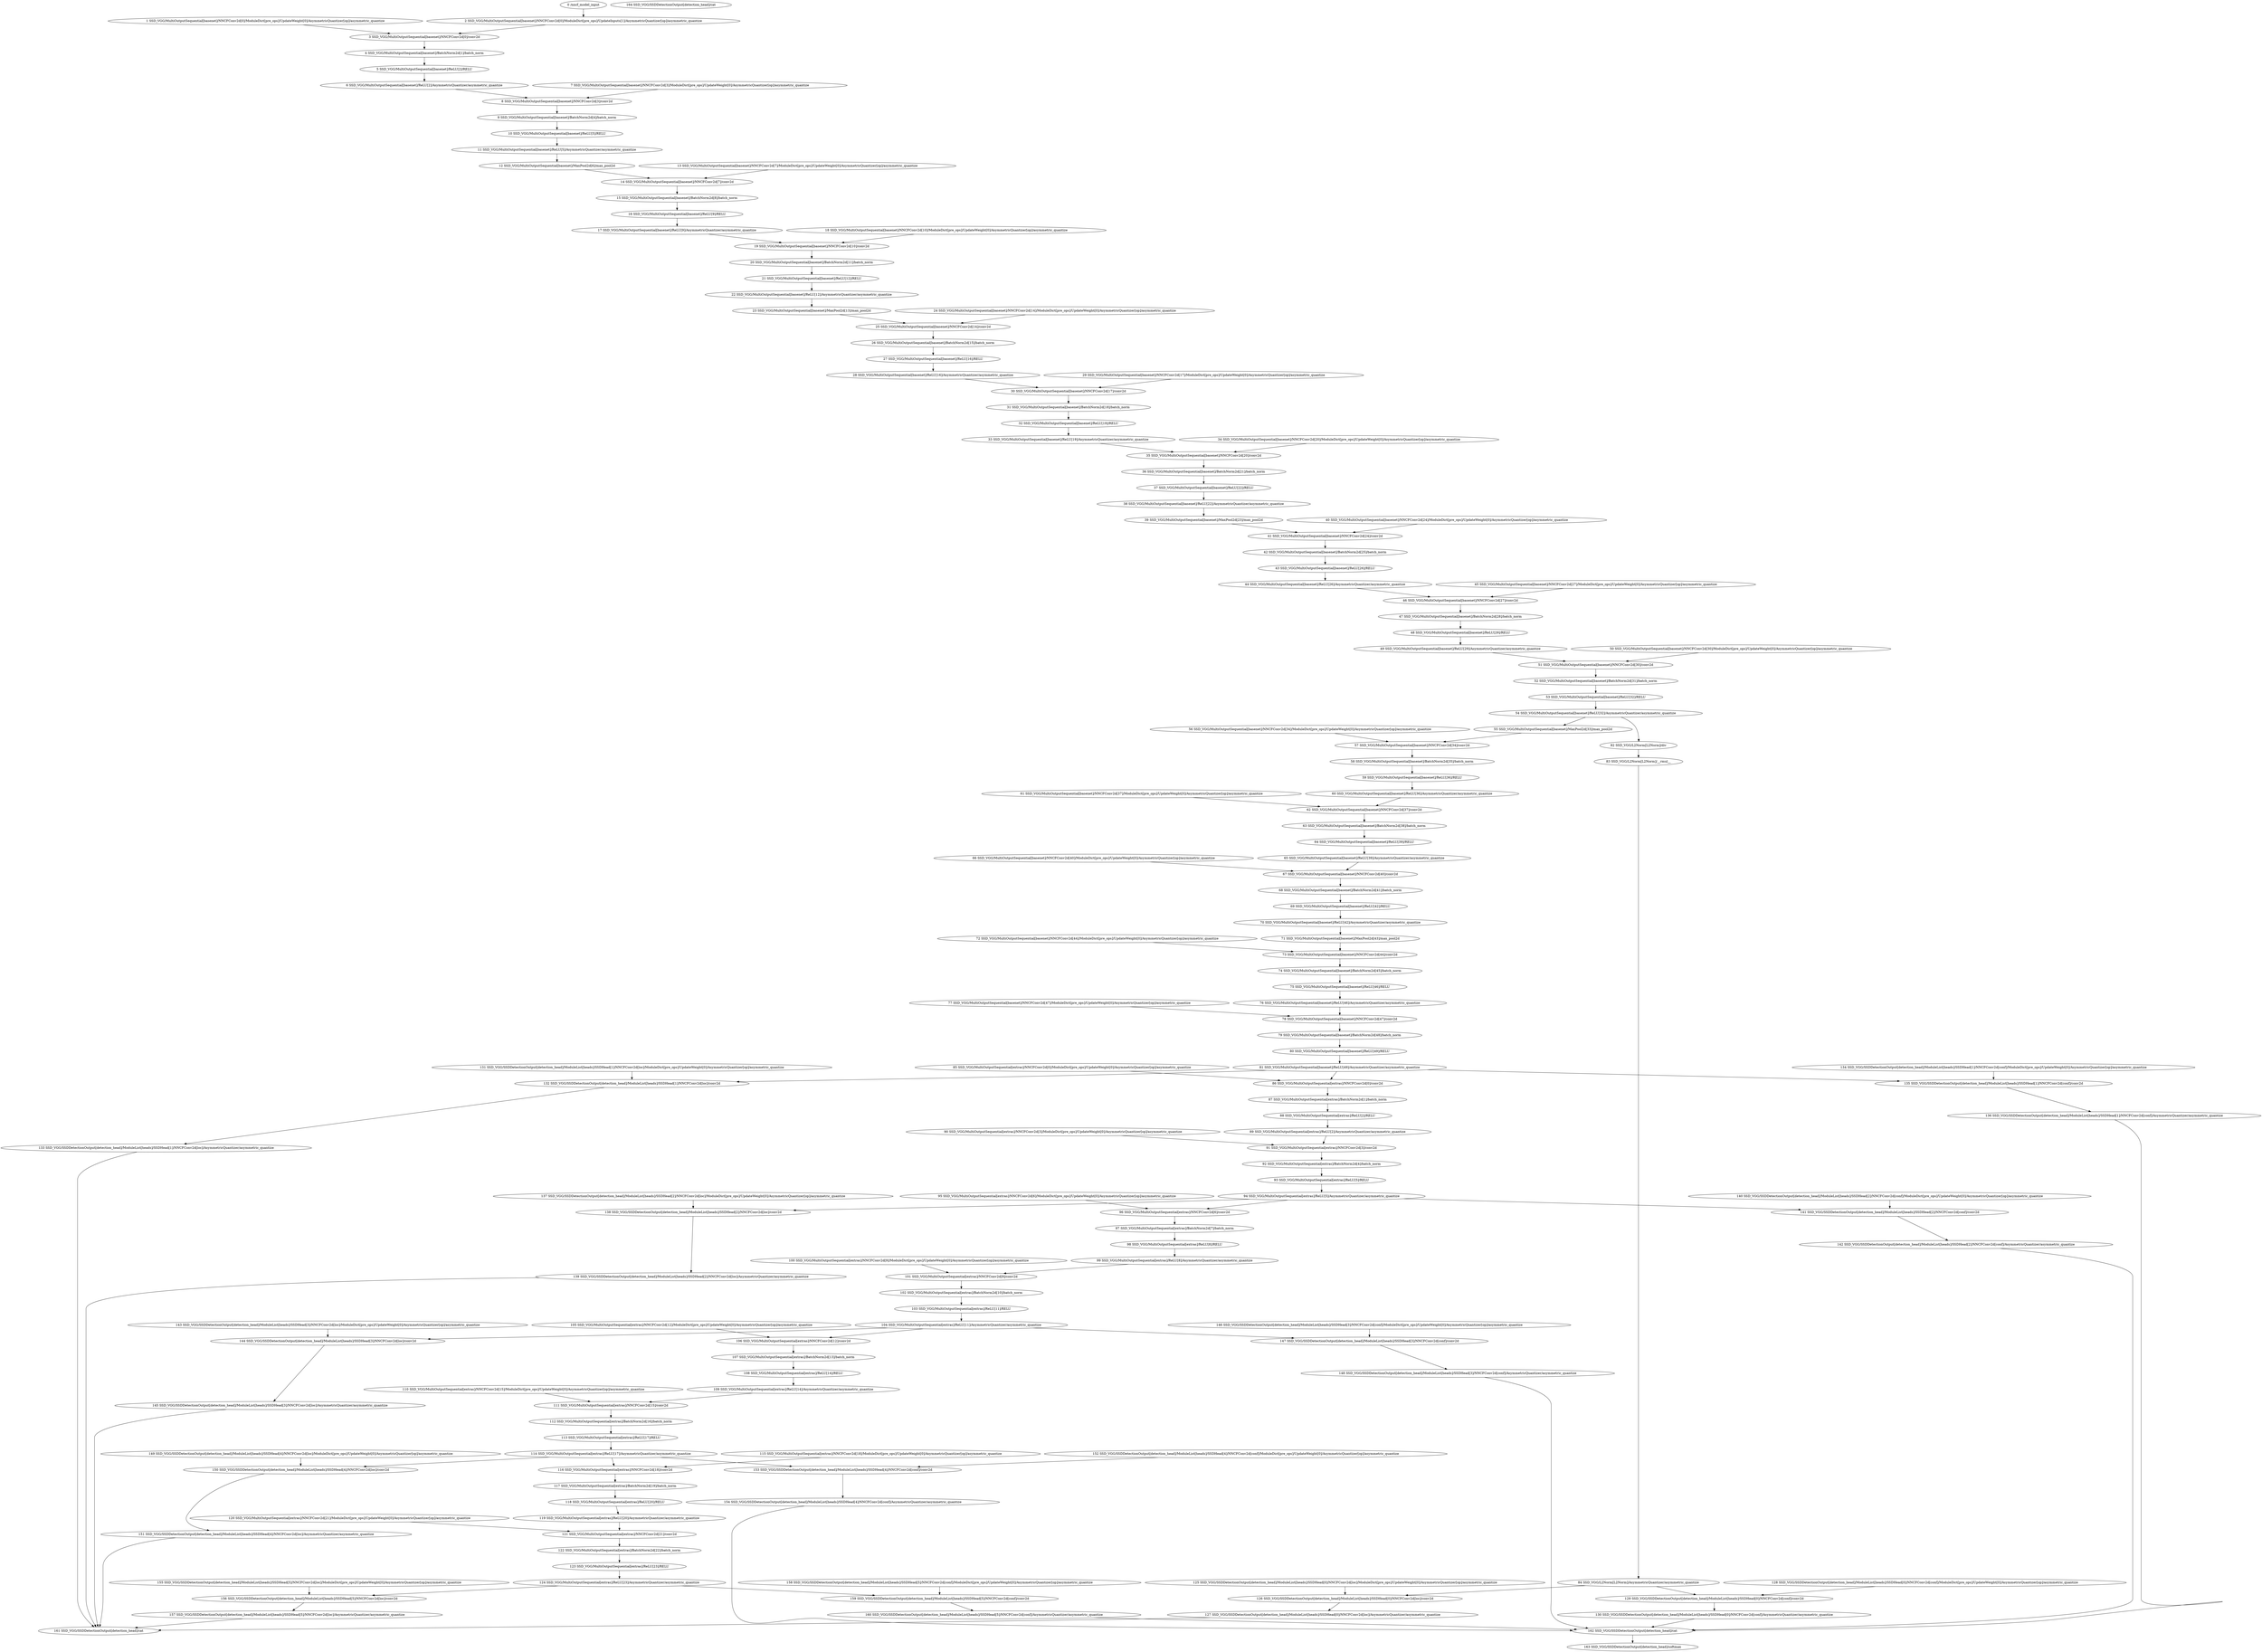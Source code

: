 strict digraph  {
"0 /nncf_model_input" [id=0, scope="", type=nncf_model_input];
"1 SSD_VGG/MultiOutputSequential[basenet]/NNCFConv2d[0]/ModuleDict[pre_ops]/UpdateWeight[0]/AsymmetricQuantizer[op]/asymmetric_quantize" [id=1, scope="SSD_VGG/MultiOutputSequential[basenet]/NNCFConv2d[0]/ModuleDict[pre_ops]/UpdateWeight[0]/AsymmetricQuantizer[op]", type=asymmetric_quantize];
"2 SSD_VGG/MultiOutputSequential[basenet]/NNCFConv2d[0]/ModuleDict[pre_ops]/UpdateInputs[1]/AsymmetricQuantizer[op]/asymmetric_quantize" [id=2, scope="SSD_VGG/MultiOutputSequential[basenet]/NNCFConv2d[0]/ModuleDict[pre_ops]/UpdateInputs[1]/AsymmetricQuantizer[op]", type=asymmetric_quantize];
"3 SSD_VGG/MultiOutputSequential[basenet]/NNCFConv2d[0]/conv2d" [id=3, scope="SSD_VGG/MultiOutputSequential[basenet]/NNCFConv2d[0]", type=conv2d];
"4 SSD_VGG/MultiOutputSequential[basenet]/BatchNorm2d[1]/batch_norm" [id=4, scope="SSD_VGG/MultiOutputSequential[basenet]/BatchNorm2d[1]", type=batch_norm];
"5 SSD_VGG/MultiOutputSequential[basenet]/ReLU[2]/RELU" [id=5, scope="SSD_VGG/MultiOutputSequential[basenet]/ReLU[2]", type=RELU];
"6 SSD_VGG/MultiOutputSequential[basenet]/ReLU[2]/AsymmetricQuantizer/asymmetric_quantize" [id=6, scope="SSD_VGG/MultiOutputSequential[basenet]/ReLU[2]/AsymmetricQuantizer", type=asymmetric_quantize];
"7 SSD_VGG/MultiOutputSequential[basenet]/NNCFConv2d[3]/ModuleDict[pre_ops]/UpdateWeight[0]/AsymmetricQuantizer[op]/asymmetric_quantize" [id=7, scope="SSD_VGG/MultiOutputSequential[basenet]/NNCFConv2d[3]/ModuleDict[pre_ops]/UpdateWeight[0]/AsymmetricQuantizer[op]", type=asymmetric_quantize];
"8 SSD_VGG/MultiOutputSequential[basenet]/NNCFConv2d[3]/conv2d" [id=8, scope="SSD_VGG/MultiOutputSequential[basenet]/NNCFConv2d[3]", type=conv2d];
"9 SSD_VGG/MultiOutputSequential[basenet]/BatchNorm2d[4]/batch_norm" [id=9, scope="SSD_VGG/MultiOutputSequential[basenet]/BatchNorm2d[4]", type=batch_norm];
"10 SSD_VGG/MultiOutputSequential[basenet]/ReLU[5]/RELU" [id=10, scope="SSD_VGG/MultiOutputSequential[basenet]/ReLU[5]", type=RELU];
"11 SSD_VGG/MultiOutputSequential[basenet]/ReLU[5]/AsymmetricQuantizer/asymmetric_quantize" [id=11, scope="SSD_VGG/MultiOutputSequential[basenet]/ReLU[5]/AsymmetricQuantizer", type=asymmetric_quantize];
"12 SSD_VGG/MultiOutputSequential[basenet]/MaxPool2d[6]/max_pool2d" [id=12, scope="SSD_VGG/MultiOutputSequential[basenet]/MaxPool2d[6]", type=max_pool2d];
"13 SSD_VGG/MultiOutputSequential[basenet]/NNCFConv2d[7]/ModuleDict[pre_ops]/UpdateWeight[0]/AsymmetricQuantizer[op]/asymmetric_quantize" [id=13, scope="SSD_VGG/MultiOutputSequential[basenet]/NNCFConv2d[7]/ModuleDict[pre_ops]/UpdateWeight[0]/AsymmetricQuantizer[op]", type=asymmetric_quantize];
"14 SSD_VGG/MultiOutputSequential[basenet]/NNCFConv2d[7]/conv2d" [id=14, scope="SSD_VGG/MultiOutputSequential[basenet]/NNCFConv2d[7]", type=conv2d];
"15 SSD_VGG/MultiOutputSequential[basenet]/BatchNorm2d[8]/batch_norm" [id=15, scope="SSD_VGG/MultiOutputSequential[basenet]/BatchNorm2d[8]", type=batch_norm];
"16 SSD_VGG/MultiOutputSequential[basenet]/ReLU[9]/RELU" [id=16, scope="SSD_VGG/MultiOutputSequential[basenet]/ReLU[9]", type=RELU];
"17 SSD_VGG/MultiOutputSequential[basenet]/ReLU[9]/AsymmetricQuantizer/asymmetric_quantize" [id=17, scope="SSD_VGG/MultiOutputSequential[basenet]/ReLU[9]/AsymmetricQuantizer", type=asymmetric_quantize];
"18 SSD_VGG/MultiOutputSequential[basenet]/NNCFConv2d[10]/ModuleDict[pre_ops]/UpdateWeight[0]/AsymmetricQuantizer[op]/asymmetric_quantize" [id=18, scope="SSD_VGG/MultiOutputSequential[basenet]/NNCFConv2d[10]/ModuleDict[pre_ops]/UpdateWeight[0]/AsymmetricQuantizer[op]", type=asymmetric_quantize];
"19 SSD_VGG/MultiOutputSequential[basenet]/NNCFConv2d[10]/conv2d" [id=19, scope="SSD_VGG/MultiOutputSequential[basenet]/NNCFConv2d[10]", type=conv2d];
"20 SSD_VGG/MultiOutputSequential[basenet]/BatchNorm2d[11]/batch_norm" [id=20, scope="SSD_VGG/MultiOutputSequential[basenet]/BatchNorm2d[11]", type=batch_norm];
"21 SSD_VGG/MultiOutputSequential[basenet]/ReLU[12]/RELU" [id=21, scope="SSD_VGG/MultiOutputSequential[basenet]/ReLU[12]", type=RELU];
"22 SSD_VGG/MultiOutputSequential[basenet]/ReLU[12]/AsymmetricQuantizer/asymmetric_quantize" [id=22, scope="SSD_VGG/MultiOutputSequential[basenet]/ReLU[12]/AsymmetricQuantizer", type=asymmetric_quantize];
"23 SSD_VGG/MultiOutputSequential[basenet]/MaxPool2d[13]/max_pool2d" [id=23, scope="SSD_VGG/MultiOutputSequential[basenet]/MaxPool2d[13]", type=max_pool2d];
"24 SSD_VGG/MultiOutputSequential[basenet]/NNCFConv2d[14]/ModuleDict[pre_ops]/UpdateWeight[0]/AsymmetricQuantizer[op]/asymmetric_quantize" [id=24, scope="SSD_VGG/MultiOutputSequential[basenet]/NNCFConv2d[14]/ModuleDict[pre_ops]/UpdateWeight[0]/AsymmetricQuantizer[op]", type=asymmetric_quantize];
"25 SSD_VGG/MultiOutputSequential[basenet]/NNCFConv2d[14]/conv2d" [id=25, scope="SSD_VGG/MultiOutputSequential[basenet]/NNCFConv2d[14]", type=conv2d];
"26 SSD_VGG/MultiOutputSequential[basenet]/BatchNorm2d[15]/batch_norm" [id=26, scope="SSD_VGG/MultiOutputSequential[basenet]/BatchNorm2d[15]", type=batch_norm];
"27 SSD_VGG/MultiOutputSequential[basenet]/ReLU[16]/RELU" [id=27, scope="SSD_VGG/MultiOutputSequential[basenet]/ReLU[16]", type=RELU];
"28 SSD_VGG/MultiOutputSequential[basenet]/ReLU[16]/AsymmetricQuantizer/asymmetric_quantize" [id=28, scope="SSD_VGG/MultiOutputSequential[basenet]/ReLU[16]/AsymmetricQuantizer", type=asymmetric_quantize];
"29 SSD_VGG/MultiOutputSequential[basenet]/NNCFConv2d[17]/ModuleDict[pre_ops]/UpdateWeight[0]/AsymmetricQuantizer[op]/asymmetric_quantize" [id=29, scope="SSD_VGG/MultiOutputSequential[basenet]/NNCFConv2d[17]/ModuleDict[pre_ops]/UpdateWeight[0]/AsymmetricQuantizer[op]", type=asymmetric_quantize];
"30 SSD_VGG/MultiOutputSequential[basenet]/NNCFConv2d[17]/conv2d" [id=30, scope="SSD_VGG/MultiOutputSequential[basenet]/NNCFConv2d[17]", type=conv2d];
"31 SSD_VGG/MultiOutputSequential[basenet]/BatchNorm2d[18]/batch_norm" [id=31, scope="SSD_VGG/MultiOutputSequential[basenet]/BatchNorm2d[18]", type=batch_norm];
"32 SSD_VGG/MultiOutputSequential[basenet]/ReLU[19]/RELU" [id=32, scope="SSD_VGG/MultiOutputSequential[basenet]/ReLU[19]", type=RELU];
"33 SSD_VGG/MultiOutputSequential[basenet]/ReLU[19]/AsymmetricQuantizer/asymmetric_quantize" [id=33, scope="SSD_VGG/MultiOutputSequential[basenet]/ReLU[19]/AsymmetricQuantizer", type=asymmetric_quantize];
"34 SSD_VGG/MultiOutputSequential[basenet]/NNCFConv2d[20]/ModuleDict[pre_ops]/UpdateWeight[0]/AsymmetricQuantizer[op]/asymmetric_quantize" [id=34, scope="SSD_VGG/MultiOutputSequential[basenet]/NNCFConv2d[20]/ModuleDict[pre_ops]/UpdateWeight[0]/AsymmetricQuantizer[op]", type=asymmetric_quantize];
"35 SSD_VGG/MultiOutputSequential[basenet]/NNCFConv2d[20]/conv2d" [id=35, scope="SSD_VGG/MultiOutputSequential[basenet]/NNCFConv2d[20]", type=conv2d];
"36 SSD_VGG/MultiOutputSequential[basenet]/BatchNorm2d[21]/batch_norm" [id=36, scope="SSD_VGG/MultiOutputSequential[basenet]/BatchNorm2d[21]", type=batch_norm];
"37 SSD_VGG/MultiOutputSequential[basenet]/ReLU[22]/RELU" [id=37, scope="SSD_VGG/MultiOutputSequential[basenet]/ReLU[22]", type=RELU];
"38 SSD_VGG/MultiOutputSequential[basenet]/ReLU[22]/AsymmetricQuantizer/asymmetric_quantize" [id=38, scope="SSD_VGG/MultiOutputSequential[basenet]/ReLU[22]/AsymmetricQuantizer", type=asymmetric_quantize];
"39 SSD_VGG/MultiOutputSequential[basenet]/MaxPool2d[23]/max_pool2d" [id=39, scope="SSD_VGG/MultiOutputSequential[basenet]/MaxPool2d[23]", type=max_pool2d];
"40 SSD_VGG/MultiOutputSequential[basenet]/NNCFConv2d[24]/ModuleDict[pre_ops]/UpdateWeight[0]/AsymmetricQuantizer[op]/asymmetric_quantize" [id=40, scope="SSD_VGG/MultiOutputSequential[basenet]/NNCFConv2d[24]/ModuleDict[pre_ops]/UpdateWeight[0]/AsymmetricQuantizer[op]", type=asymmetric_quantize];
"41 SSD_VGG/MultiOutputSequential[basenet]/NNCFConv2d[24]/conv2d" [id=41, scope="SSD_VGG/MultiOutputSequential[basenet]/NNCFConv2d[24]", type=conv2d];
"42 SSD_VGG/MultiOutputSequential[basenet]/BatchNorm2d[25]/batch_norm" [id=42, scope="SSD_VGG/MultiOutputSequential[basenet]/BatchNorm2d[25]", type=batch_norm];
"43 SSD_VGG/MultiOutputSequential[basenet]/ReLU[26]/RELU" [id=43, scope="SSD_VGG/MultiOutputSequential[basenet]/ReLU[26]", type=RELU];
"44 SSD_VGG/MultiOutputSequential[basenet]/ReLU[26]/AsymmetricQuantizer/asymmetric_quantize" [id=44, scope="SSD_VGG/MultiOutputSequential[basenet]/ReLU[26]/AsymmetricQuantizer", type=asymmetric_quantize];
"45 SSD_VGG/MultiOutputSequential[basenet]/NNCFConv2d[27]/ModuleDict[pre_ops]/UpdateWeight[0]/AsymmetricQuantizer[op]/asymmetric_quantize" [id=45, scope="SSD_VGG/MultiOutputSequential[basenet]/NNCFConv2d[27]/ModuleDict[pre_ops]/UpdateWeight[0]/AsymmetricQuantizer[op]", type=asymmetric_quantize];
"46 SSD_VGG/MultiOutputSequential[basenet]/NNCFConv2d[27]/conv2d" [id=46, scope="SSD_VGG/MultiOutputSequential[basenet]/NNCFConv2d[27]", type=conv2d];
"47 SSD_VGG/MultiOutputSequential[basenet]/BatchNorm2d[28]/batch_norm" [id=47, scope="SSD_VGG/MultiOutputSequential[basenet]/BatchNorm2d[28]", type=batch_norm];
"48 SSD_VGG/MultiOutputSequential[basenet]/ReLU[29]/RELU" [id=48, scope="SSD_VGG/MultiOutputSequential[basenet]/ReLU[29]", type=RELU];
"49 SSD_VGG/MultiOutputSequential[basenet]/ReLU[29]/AsymmetricQuantizer/asymmetric_quantize" [id=49, scope="SSD_VGG/MultiOutputSequential[basenet]/ReLU[29]/AsymmetricQuantizer", type=asymmetric_quantize];
"50 SSD_VGG/MultiOutputSequential[basenet]/NNCFConv2d[30]/ModuleDict[pre_ops]/UpdateWeight[0]/AsymmetricQuantizer[op]/asymmetric_quantize" [id=50, scope="SSD_VGG/MultiOutputSequential[basenet]/NNCFConv2d[30]/ModuleDict[pre_ops]/UpdateWeight[0]/AsymmetricQuantizer[op]", type=asymmetric_quantize];
"51 SSD_VGG/MultiOutputSequential[basenet]/NNCFConv2d[30]/conv2d" [id=51, scope="SSD_VGG/MultiOutputSequential[basenet]/NNCFConv2d[30]", type=conv2d];
"52 SSD_VGG/MultiOutputSequential[basenet]/BatchNorm2d[31]/batch_norm" [id=52, scope="SSD_VGG/MultiOutputSequential[basenet]/BatchNorm2d[31]", type=batch_norm];
"53 SSD_VGG/MultiOutputSequential[basenet]/ReLU[32]/RELU" [id=53, scope="SSD_VGG/MultiOutputSequential[basenet]/ReLU[32]", type=RELU];
"54 SSD_VGG/MultiOutputSequential[basenet]/ReLU[32]/AsymmetricQuantizer/asymmetric_quantize" [id=54, scope="SSD_VGG/MultiOutputSequential[basenet]/ReLU[32]/AsymmetricQuantizer", type=asymmetric_quantize];
"55 SSD_VGG/MultiOutputSequential[basenet]/MaxPool2d[33]/max_pool2d" [id=55, scope="SSD_VGG/MultiOutputSequential[basenet]/MaxPool2d[33]", type=max_pool2d];
"56 SSD_VGG/MultiOutputSequential[basenet]/NNCFConv2d[34]/ModuleDict[pre_ops]/UpdateWeight[0]/AsymmetricQuantizer[op]/asymmetric_quantize" [id=56, scope="SSD_VGG/MultiOutputSequential[basenet]/NNCFConv2d[34]/ModuleDict[pre_ops]/UpdateWeight[0]/AsymmetricQuantizer[op]", type=asymmetric_quantize];
"57 SSD_VGG/MultiOutputSequential[basenet]/NNCFConv2d[34]/conv2d" [id=57, scope="SSD_VGG/MultiOutputSequential[basenet]/NNCFConv2d[34]", type=conv2d];
"58 SSD_VGG/MultiOutputSequential[basenet]/BatchNorm2d[35]/batch_norm" [id=58, scope="SSD_VGG/MultiOutputSequential[basenet]/BatchNorm2d[35]", type=batch_norm];
"59 SSD_VGG/MultiOutputSequential[basenet]/ReLU[36]/RELU" [id=59, scope="SSD_VGG/MultiOutputSequential[basenet]/ReLU[36]", type=RELU];
"60 SSD_VGG/MultiOutputSequential[basenet]/ReLU[36]/AsymmetricQuantizer/asymmetric_quantize" [id=60, scope="SSD_VGG/MultiOutputSequential[basenet]/ReLU[36]/AsymmetricQuantizer", type=asymmetric_quantize];
"61 SSD_VGG/MultiOutputSequential[basenet]/NNCFConv2d[37]/ModuleDict[pre_ops]/UpdateWeight[0]/AsymmetricQuantizer[op]/asymmetric_quantize" [id=61, scope="SSD_VGG/MultiOutputSequential[basenet]/NNCFConv2d[37]/ModuleDict[pre_ops]/UpdateWeight[0]/AsymmetricQuantizer[op]", type=asymmetric_quantize];
"62 SSD_VGG/MultiOutputSequential[basenet]/NNCFConv2d[37]/conv2d" [id=62, scope="SSD_VGG/MultiOutputSequential[basenet]/NNCFConv2d[37]", type=conv2d];
"63 SSD_VGG/MultiOutputSequential[basenet]/BatchNorm2d[38]/batch_norm" [id=63, scope="SSD_VGG/MultiOutputSequential[basenet]/BatchNorm2d[38]", type=batch_norm];
"64 SSD_VGG/MultiOutputSequential[basenet]/ReLU[39]/RELU" [id=64, scope="SSD_VGG/MultiOutputSequential[basenet]/ReLU[39]", type=RELU];
"65 SSD_VGG/MultiOutputSequential[basenet]/ReLU[39]/AsymmetricQuantizer/asymmetric_quantize" [id=65, scope="SSD_VGG/MultiOutputSequential[basenet]/ReLU[39]/AsymmetricQuantizer", type=asymmetric_quantize];
"66 SSD_VGG/MultiOutputSequential[basenet]/NNCFConv2d[40]/ModuleDict[pre_ops]/UpdateWeight[0]/AsymmetricQuantizer[op]/asymmetric_quantize" [id=66, scope="SSD_VGG/MultiOutputSequential[basenet]/NNCFConv2d[40]/ModuleDict[pre_ops]/UpdateWeight[0]/AsymmetricQuantizer[op]", type=asymmetric_quantize];
"67 SSD_VGG/MultiOutputSequential[basenet]/NNCFConv2d[40]/conv2d" [id=67, scope="SSD_VGG/MultiOutputSequential[basenet]/NNCFConv2d[40]", type=conv2d];
"68 SSD_VGG/MultiOutputSequential[basenet]/BatchNorm2d[41]/batch_norm" [id=68, scope="SSD_VGG/MultiOutputSequential[basenet]/BatchNorm2d[41]", type=batch_norm];
"69 SSD_VGG/MultiOutputSequential[basenet]/ReLU[42]/RELU" [id=69, scope="SSD_VGG/MultiOutputSequential[basenet]/ReLU[42]", type=RELU];
"70 SSD_VGG/MultiOutputSequential[basenet]/ReLU[42]/AsymmetricQuantizer/asymmetric_quantize" [id=70, scope="SSD_VGG/MultiOutputSequential[basenet]/ReLU[42]/AsymmetricQuantizer", type=asymmetric_quantize];
"71 SSD_VGG/MultiOutputSequential[basenet]/MaxPool2d[43]/max_pool2d" [id=71, scope="SSD_VGG/MultiOutputSequential[basenet]/MaxPool2d[43]", type=max_pool2d];
"72 SSD_VGG/MultiOutputSequential[basenet]/NNCFConv2d[44]/ModuleDict[pre_ops]/UpdateWeight[0]/AsymmetricQuantizer[op]/asymmetric_quantize" [id=72, scope="SSD_VGG/MultiOutputSequential[basenet]/NNCFConv2d[44]/ModuleDict[pre_ops]/UpdateWeight[0]/AsymmetricQuantizer[op]", type=asymmetric_quantize];
"73 SSD_VGG/MultiOutputSequential[basenet]/NNCFConv2d[44]/conv2d" [id=73, scope="SSD_VGG/MultiOutputSequential[basenet]/NNCFConv2d[44]", type=conv2d];
"74 SSD_VGG/MultiOutputSequential[basenet]/BatchNorm2d[45]/batch_norm" [id=74, scope="SSD_VGG/MultiOutputSequential[basenet]/BatchNorm2d[45]", type=batch_norm];
"75 SSD_VGG/MultiOutputSequential[basenet]/ReLU[46]/RELU" [id=75, scope="SSD_VGG/MultiOutputSequential[basenet]/ReLU[46]", type=RELU];
"76 SSD_VGG/MultiOutputSequential[basenet]/ReLU[46]/AsymmetricQuantizer/asymmetric_quantize" [id=76, scope="SSD_VGG/MultiOutputSequential[basenet]/ReLU[46]/AsymmetricQuantizer", type=asymmetric_quantize];
"77 SSD_VGG/MultiOutputSequential[basenet]/NNCFConv2d[47]/ModuleDict[pre_ops]/UpdateWeight[0]/AsymmetricQuantizer[op]/asymmetric_quantize" [id=77, scope="SSD_VGG/MultiOutputSequential[basenet]/NNCFConv2d[47]/ModuleDict[pre_ops]/UpdateWeight[0]/AsymmetricQuantizer[op]", type=asymmetric_quantize];
"78 SSD_VGG/MultiOutputSequential[basenet]/NNCFConv2d[47]/conv2d" [id=78, scope="SSD_VGG/MultiOutputSequential[basenet]/NNCFConv2d[47]", type=conv2d];
"79 SSD_VGG/MultiOutputSequential[basenet]/BatchNorm2d[48]/batch_norm" [id=79, scope="SSD_VGG/MultiOutputSequential[basenet]/BatchNorm2d[48]", type=batch_norm];
"80 SSD_VGG/MultiOutputSequential[basenet]/ReLU[49]/RELU" [id=80, scope="SSD_VGG/MultiOutputSequential[basenet]/ReLU[49]", type=RELU];
"81 SSD_VGG/MultiOutputSequential[basenet]/ReLU[49]/AsymmetricQuantizer/asymmetric_quantize" [id=81, scope="SSD_VGG/MultiOutputSequential[basenet]/ReLU[49]/AsymmetricQuantizer", type=asymmetric_quantize];
"82 SSD_VGG/L2Norm[L2Norm]/div" [id=82, scope="SSD_VGG/L2Norm[L2Norm]", type=div];
"83 SSD_VGG/L2Norm[L2Norm]/__rmul__" [id=83, scope="SSD_VGG/L2Norm[L2Norm]", type=__rmul__];
"84 SSD_VGG/L2Norm[L2Norm]/AsymmetricQuantizer/asymmetric_quantize" [id=84, scope="SSD_VGG/L2Norm[L2Norm]/AsymmetricQuantizer", type=asymmetric_quantize];
"85 SSD_VGG/MultiOutputSequential[extras]/NNCFConv2d[0]/ModuleDict[pre_ops]/UpdateWeight[0]/AsymmetricQuantizer[op]/asymmetric_quantize" [id=85, scope="SSD_VGG/MultiOutputSequential[extras]/NNCFConv2d[0]/ModuleDict[pre_ops]/UpdateWeight[0]/AsymmetricQuantizer[op]", type=asymmetric_quantize];
"86 SSD_VGG/MultiOutputSequential[extras]/NNCFConv2d[0]/conv2d" [id=86, scope="SSD_VGG/MultiOutputSequential[extras]/NNCFConv2d[0]", type=conv2d];
"87 SSD_VGG/MultiOutputSequential[extras]/BatchNorm2d[1]/batch_norm" [id=87, scope="SSD_VGG/MultiOutputSequential[extras]/BatchNorm2d[1]", type=batch_norm];
"88 SSD_VGG/MultiOutputSequential[extras]/ReLU[2]/RELU" [id=88, scope="SSD_VGG/MultiOutputSequential[extras]/ReLU[2]", type=RELU];
"89 SSD_VGG/MultiOutputSequential[extras]/ReLU[2]/AsymmetricQuantizer/asymmetric_quantize" [id=89, scope="SSD_VGG/MultiOutputSequential[extras]/ReLU[2]/AsymmetricQuantizer", type=asymmetric_quantize];
"90 SSD_VGG/MultiOutputSequential[extras]/NNCFConv2d[3]/ModuleDict[pre_ops]/UpdateWeight[0]/AsymmetricQuantizer[op]/asymmetric_quantize" [id=90, scope="SSD_VGG/MultiOutputSequential[extras]/NNCFConv2d[3]/ModuleDict[pre_ops]/UpdateWeight[0]/AsymmetricQuantizer[op]", type=asymmetric_quantize];
"91 SSD_VGG/MultiOutputSequential[extras]/NNCFConv2d[3]/conv2d" [id=91, scope="SSD_VGG/MultiOutputSequential[extras]/NNCFConv2d[3]", type=conv2d];
"92 SSD_VGG/MultiOutputSequential[extras]/BatchNorm2d[4]/batch_norm" [id=92, scope="SSD_VGG/MultiOutputSequential[extras]/BatchNorm2d[4]", type=batch_norm];
"93 SSD_VGG/MultiOutputSequential[extras]/ReLU[5]/RELU" [id=93, scope="SSD_VGG/MultiOutputSequential[extras]/ReLU[5]", type=RELU];
"94 SSD_VGG/MultiOutputSequential[extras]/ReLU[5]/AsymmetricQuantizer/asymmetric_quantize" [id=94, scope="SSD_VGG/MultiOutputSequential[extras]/ReLU[5]/AsymmetricQuantizer", type=asymmetric_quantize];
"95 SSD_VGG/MultiOutputSequential[extras]/NNCFConv2d[6]/ModuleDict[pre_ops]/UpdateWeight[0]/AsymmetricQuantizer[op]/asymmetric_quantize" [id=95, scope="SSD_VGG/MultiOutputSequential[extras]/NNCFConv2d[6]/ModuleDict[pre_ops]/UpdateWeight[0]/AsymmetricQuantizer[op]", type=asymmetric_quantize];
"96 SSD_VGG/MultiOutputSequential[extras]/NNCFConv2d[6]/conv2d" [id=96, scope="SSD_VGG/MultiOutputSequential[extras]/NNCFConv2d[6]", type=conv2d];
"97 SSD_VGG/MultiOutputSequential[extras]/BatchNorm2d[7]/batch_norm" [id=97, scope="SSD_VGG/MultiOutputSequential[extras]/BatchNorm2d[7]", type=batch_norm];
"98 SSD_VGG/MultiOutputSequential[extras]/ReLU[8]/RELU" [id=98, scope="SSD_VGG/MultiOutputSequential[extras]/ReLU[8]", type=RELU];
"99 SSD_VGG/MultiOutputSequential[extras]/ReLU[8]/AsymmetricQuantizer/asymmetric_quantize" [id=99, scope="SSD_VGG/MultiOutputSequential[extras]/ReLU[8]/AsymmetricQuantizer", type=asymmetric_quantize];
"100 SSD_VGG/MultiOutputSequential[extras]/NNCFConv2d[9]/ModuleDict[pre_ops]/UpdateWeight[0]/AsymmetricQuantizer[op]/asymmetric_quantize" [id=100, scope="SSD_VGG/MultiOutputSequential[extras]/NNCFConv2d[9]/ModuleDict[pre_ops]/UpdateWeight[0]/AsymmetricQuantizer[op]", type=asymmetric_quantize];
"101 SSD_VGG/MultiOutputSequential[extras]/NNCFConv2d[9]/conv2d" [id=101, scope="SSD_VGG/MultiOutputSequential[extras]/NNCFConv2d[9]", type=conv2d];
"102 SSD_VGG/MultiOutputSequential[extras]/BatchNorm2d[10]/batch_norm" [id=102, scope="SSD_VGG/MultiOutputSequential[extras]/BatchNorm2d[10]", type=batch_norm];
"103 SSD_VGG/MultiOutputSequential[extras]/ReLU[11]/RELU" [id=103, scope="SSD_VGG/MultiOutputSequential[extras]/ReLU[11]", type=RELU];
"104 SSD_VGG/MultiOutputSequential[extras]/ReLU[11]/AsymmetricQuantizer/asymmetric_quantize" [id=104, scope="SSD_VGG/MultiOutputSequential[extras]/ReLU[11]/AsymmetricQuantizer", type=asymmetric_quantize];
"105 SSD_VGG/MultiOutputSequential[extras]/NNCFConv2d[12]/ModuleDict[pre_ops]/UpdateWeight[0]/AsymmetricQuantizer[op]/asymmetric_quantize" [id=105, scope="SSD_VGG/MultiOutputSequential[extras]/NNCFConv2d[12]/ModuleDict[pre_ops]/UpdateWeight[0]/AsymmetricQuantizer[op]", type=asymmetric_quantize];
"106 SSD_VGG/MultiOutputSequential[extras]/NNCFConv2d[12]/conv2d" [id=106, scope="SSD_VGG/MultiOutputSequential[extras]/NNCFConv2d[12]", type=conv2d];
"107 SSD_VGG/MultiOutputSequential[extras]/BatchNorm2d[13]/batch_norm" [id=107, scope="SSD_VGG/MultiOutputSequential[extras]/BatchNorm2d[13]", type=batch_norm];
"108 SSD_VGG/MultiOutputSequential[extras]/ReLU[14]/RELU" [id=108, scope="SSD_VGG/MultiOutputSequential[extras]/ReLU[14]", type=RELU];
"109 SSD_VGG/MultiOutputSequential[extras]/ReLU[14]/AsymmetricQuantizer/asymmetric_quantize" [id=109, scope="SSD_VGG/MultiOutputSequential[extras]/ReLU[14]/AsymmetricQuantizer", type=asymmetric_quantize];
"110 SSD_VGG/MultiOutputSequential[extras]/NNCFConv2d[15]/ModuleDict[pre_ops]/UpdateWeight[0]/AsymmetricQuantizer[op]/asymmetric_quantize" [id=110, scope="SSD_VGG/MultiOutputSequential[extras]/NNCFConv2d[15]/ModuleDict[pre_ops]/UpdateWeight[0]/AsymmetricQuantizer[op]", type=asymmetric_quantize];
"111 SSD_VGG/MultiOutputSequential[extras]/NNCFConv2d[15]/conv2d" [id=111, scope="SSD_VGG/MultiOutputSequential[extras]/NNCFConv2d[15]", type=conv2d];
"112 SSD_VGG/MultiOutputSequential[extras]/BatchNorm2d[16]/batch_norm" [id=112, scope="SSD_VGG/MultiOutputSequential[extras]/BatchNorm2d[16]", type=batch_norm];
"113 SSD_VGG/MultiOutputSequential[extras]/ReLU[17]/RELU" [id=113, scope="SSD_VGG/MultiOutputSequential[extras]/ReLU[17]", type=RELU];
"114 SSD_VGG/MultiOutputSequential[extras]/ReLU[17]/AsymmetricQuantizer/asymmetric_quantize" [id=114, scope="SSD_VGG/MultiOutputSequential[extras]/ReLU[17]/AsymmetricQuantizer", type=asymmetric_quantize];
"115 SSD_VGG/MultiOutputSequential[extras]/NNCFConv2d[18]/ModuleDict[pre_ops]/UpdateWeight[0]/AsymmetricQuantizer[op]/asymmetric_quantize" [id=115, scope="SSD_VGG/MultiOutputSequential[extras]/NNCFConv2d[18]/ModuleDict[pre_ops]/UpdateWeight[0]/AsymmetricQuantizer[op]", type=asymmetric_quantize];
"116 SSD_VGG/MultiOutputSequential[extras]/NNCFConv2d[18]/conv2d" [id=116, scope="SSD_VGG/MultiOutputSequential[extras]/NNCFConv2d[18]", type=conv2d];
"117 SSD_VGG/MultiOutputSequential[extras]/BatchNorm2d[19]/batch_norm" [id=117, scope="SSD_VGG/MultiOutputSequential[extras]/BatchNorm2d[19]", type=batch_norm];
"118 SSD_VGG/MultiOutputSequential[extras]/ReLU[20]/RELU" [id=118, scope="SSD_VGG/MultiOutputSequential[extras]/ReLU[20]", type=RELU];
"119 SSD_VGG/MultiOutputSequential[extras]/ReLU[20]/AsymmetricQuantizer/asymmetric_quantize" [id=119, scope="SSD_VGG/MultiOutputSequential[extras]/ReLU[20]/AsymmetricQuantizer", type=asymmetric_quantize];
"120 SSD_VGG/MultiOutputSequential[extras]/NNCFConv2d[21]/ModuleDict[pre_ops]/UpdateWeight[0]/AsymmetricQuantizer[op]/asymmetric_quantize" [id=120, scope="SSD_VGG/MultiOutputSequential[extras]/NNCFConv2d[21]/ModuleDict[pre_ops]/UpdateWeight[0]/AsymmetricQuantizer[op]", type=asymmetric_quantize];
"121 SSD_VGG/MultiOutputSequential[extras]/NNCFConv2d[21]/conv2d" [id=121, scope="SSD_VGG/MultiOutputSequential[extras]/NNCFConv2d[21]", type=conv2d];
"122 SSD_VGG/MultiOutputSequential[extras]/BatchNorm2d[22]/batch_norm" [id=122, scope="SSD_VGG/MultiOutputSequential[extras]/BatchNorm2d[22]", type=batch_norm];
"123 SSD_VGG/MultiOutputSequential[extras]/ReLU[23]/RELU" [id=123, scope="SSD_VGG/MultiOutputSequential[extras]/ReLU[23]", type=RELU];
"124 SSD_VGG/MultiOutputSequential[extras]/ReLU[23]/AsymmetricQuantizer/asymmetric_quantize" [id=124, scope="SSD_VGG/MultiOutputSequential[extras]/ReLU[23]/AsymmetricQuantizer", type=asymmetric_quantize];
"125 SSD_VGG/SSDDetectionOutput[detection_head]/ModuleList[heads]/SSDHead[0]/NNCFConv2d[loc]/ModuleDict[pre_ops]/UpdateWeight[0]/AsymmetricQuantizer[op]/asymmetric_quantize" [id=125, scope="SSD_VGG/SSDDetectionOutput[detection_head]/ModuleList[heads]/SSDHead[0]/NNCFConv2d[loc]/ModuleDict[pre_ops]/UpdateWeight[0]/AsymmetricQuantizer[op]", type=asymmetric_quantize];
"126 SSD_VGG/SSDDetectionOutput[detection_head]/ModuleList[heads]/SSDHead[0]/NNCFConv2d[loc]/conv2d" [id=126, scope="SSD_VGG/SSDDetectionOutput[detection_head]/ModuleList[heads]/SSDHead[0]/NNCFConv2d[loc]", type=conv2d];
"127 SSD_VGG/SSDDetectionOutput[detection_head]/ModuleList[heads]/SSDHead[0]/NNCFConv2d[loc]/AsymmetricQuantizer/asymmetric_quantize" [id=127, scope="SSD_VGG/SSDDetectionOutput[detection_head]/ModuleList[heads]/SSDHead[0]/NNCFConv2d[loc]/AsymmetricQuantizer", type=asymmetric_quantize];
"128 SSD_VGG/SSDDetectionOutput[detection_head]/ModuleList[heads]/SSDHead[0]/NNCFConv2d[conf]/ModuleDict[pre_ops]/UpdateWeight[0]/AsymmetricQuantizer[op]/asymmetric_quantize" [id=128, scope="SSD_VGG/SSDDetectionOutput[detection_head]/ModuleList[heads]/SSDHead[0]/NNCFConv2d[conf]/ModuleDict[pre_ops]/UpdateWeight[0]/AsymmetricQuantizer[op]", type=asymmetric_quantize];
"129 SSD_VGG/SSDDetectionOutput[detection_head]/ModuleList[heads]/SSDHead[0]/NNCFConv2d[conf]/conv2d" [id=129, scope="SSD_VGG/SSDDetectionOutput[detection_head]/ModuleList[heads]/SSDHead[0]/NNCFConv2d[conf]", type=conv2d];
"130 SSD_VGG/SSDDetectionOutput[detection_head]/ModuleList[heads]/SSDHead[0]/NNCFConv2d[conf]/AsymmetricQuantizer/asymmetric_quantize" [id=130, scope="SSD_VGG/SSDDetectionOutput[detection_head]/ModuleList[heads]/SSDHead[0]/NNCFConv2d[conf]/AsymmetricQuantizer", type=asymmetric_quantize];
"131 SSD_VGG/SSDDetectionOutput[detection_head]/ModuleList[heads]/SSDHead[1]/NNCFConv2d[loc]/ModuleDict[pre_ops]/UpdateWeight[0]/AsymmetricQuantizer[op]/asymmetric_quantize" [id=131, scope="SSD_VGG/SSDDetectionOutput[detection_head]/ModuleList[heads]/SSDHead[1]/NNCFConv2d[loc]/ModuleDict[pre_ops]/UpdateWeight[0]/AsymmetricQuantizer[op]", type=asymmetric_quantize];
"132 SSD_VGG/SSDDetectionOutput[detection_head]/ModuleList[heads]/SSDHead[1]/NNCFConv2d[loc]/conv2d" [id=132, scope="SSD_VGG/SSDDetectionOutput[detection_head]/ModuleList[heads]/SSDHead[1]/NNCFConv2d[loc]", type=conv2d];
"133 SSD_VGG/SSDDetectionOutput[detection_head]/ModuleList[heads]/SSDHead[1]/NNCFConv2d[loc]/AsymmetricQuantizer/asymmetric_quantize" [id=133, scope="SSD_VGG/SSDDetectionOutput[detection_head]/ModuleList[heads]/SSDHead[1]/NNCFConv2d[loc]/AsymmetricQuantizer", type=asymmetric_quantize];
"134 SSD_VGG/SSDDetectionOutput[detection_head]/ModuleList[heads]/SSDHead[1]/NNCFConv2d[conf]/ModuleDict[pre_ops]/UpdateWeight[0]/AsymmetricQuantizer[op]/asymmetric_quantize" [id=134, scope="SSD_VGG/SSDDetectionOutput[detection_head]/ModuleList[heads]/SSDHead[1]/NNCFConv2d[conf]/ModuleDict[pre_ops]/UpdateWeight[0]/AsymmetricQuantizer[op]", type=asymmetric_quantize];
"135 SSD_VGG/SSDDetectionOutput[detection_head]/ModuleList[heads]/SSDHead[1]/NNCFConv2d[conf]/conv2d" [id=135, scope="SSD_VGG/SSDDetectionOutput[detection_head]/ModuleList[heads]/SSDHead[1]/NNCFConv2d[conf]", type=conv2d];
"136 SSD_VGG/SSDDetectionOutput[detection_head]/ModuleList[heads]/SSDHead[1]/NNCFConv2d[conf]/AsymmetricQuantizer/asymmetric_quantize" [id=136, scope="SSD_VGG/SSDDetectionOutput[detection_head]/ModuleList[heads]/SSDHead[1]/NNCFConv2d[conf]/AsymmetricQuantizer", type=asymmetric_quantize];
"137 SSD_VGG/SSDDetectionOutput[detection_head]/ModuleList[heads]/SSDHead[2]/NNCFConv2d[loc]/ModuleDict[pre_ops]/UpdateWeight[0]/AsymmetricQuantizer[op]/asymmetric_quantize" [id=137, scope="SSD_VGG/SSDDetectionOutput[detection_head]/ModuleList[heads]/SSDHead[2]/NNCFConv2d[loc]/ModuleDict[pre_ops]/UpdateWeight[0]/AsymmetricQuantizer[op]", type=asymmetric_quantize];
"138 SSD_VGG/SSDDetectionOutput[detection_head]/ModuleList[heads]/SSDHead[2]/NNCFConv2d[loc]/conv2d" [id=138, scope="SSD_VGG/SSDDetectionOutput[detection_head]/ModuleList[heads]/SSDHead[2]/NNCFConv2d[loc]", type=conv2d];
"139 SSD_VGG/SSDDetectionOutput[detection_head]/ModuleList[heads]/SSDHead[2]/NNCFConv2d[loc]/AsymmetricQuantizer/asymmetric_quantize" [id=139, scope="SSD_VGG/SSDDetectionOutput[detection_head]/ModuleList[heads]/SSDHead[2]/NNCFConv2d[loc]/AsymmetricQuantizer", type=asymmetric_quantize];
"140 SSD_VGG/SSDDetectionOutput[detection_head]/ModuleList[heads]/SSDHead[2]/NNCFConv2d[conf]/ModuleDict[pre_ops]/UpdateWeight[0]/AsymmetricQuantizer[op]/asymmetric_quantize" [id=140, scope="SSD_VGG/SSDDetectionOutput[detection_head]/ModuleList[heads]/SSDHead[2]/NNCFConv2d[conf]/ModuleDict[pre_ops]/UpdateWeight[0]/AsymmetricQuantizer[op]", type=asymmetric_quantize];
"141 SSD_VGG/SSDDetectionOutput[detection_head]/ModuleList[heads]/SSDHead[2]/NNCFConv2d[conf]/conv2d" [id=141, scope="SSD_VGG/SSDDetectionOutput[detection_head]/ModuleList[heads]/SSDHead[2]/NNCFConv2d[conf]", type=conv2d];
"142 SSD_VGG/SSDDetectionOutput[detection_head]/ModuleList[heads]/SSDHead[2]/NNCFConv2d[conf]/AsymmetricQuantizer/asymmetric_quantize" [id=142, scope="SSD_VGG/SSDDetectionOutput[detection_head]/ModuleList[heads]/SSDHead[2]/NNCFConv2d[conf]/AsymmetricQuantizer", type=asymmetric_quantize];
"143 SSD_VGG/SSDDetectionOutput[detection_head]/ModuleList[heads]/SSDHead[3]/NNCFConv2d[loc]/ModuleDict[pre_ops]/UpdateWeight[0]/AsymmetricQuantizer[op]/asymmetric_quantize" [id=143, scope="SSD_VGG/SSDDetectionOutput[detection_head]/ModuleList[heads]/SSDHead[3]/NNCFConv2d[loc]/ModuleDict[pre_ops]/UpdateWeight[0]/AsymmetricQuantizer[op]", type=asymmetric_quantize];
"144 SSD_VGG/SSDDetectionOutput[detection_head]/ModuleList[heads]/SSDHead[3]/NNCFConv2d[loc]/conv2d" [id=144, scope="SSD_VGG/SSDDetectionOutput[detection_head]/ModuleList[heads]/SSDHead[3]/NNCFConv2d[loc]", type=conv2d];
"145 SSD_VGG/SSDDetectionOutput[detection_head]/ModuleList[heads]/SSDHead[3]/NNCFConv2d[loc]/AsymmetricQuantizer/asymmetric_quantize" [id=145, scope="SSD_VGG/SSDDetectionOutput[detection_head]/ModuleList[heads]/SSDHead[3]/NNCFConv2d[loc]/AsymmetricQuantizer", type=asymmetric_quantize];
"146 SSD_VGG/SSDDetectionOutput[detection_head]/ModuleList[heads]/SSDHead[3]/NNCFConv2d[conf]/ModuleDict[pre_ops]/UpdateWeight[0]/AsymmetricQuantizer[op]/asymmetric_quantize" [id=146, scope="SSD_VGG/SSDDetectionOutput[detection_head]/ModuleList[heads]/SSDHead[3]/NNCFConv2d[conf]/ModuleDict[pre_ops]/UpdateWeight[0]/AsymmetricQuantizer[op]", type=asymmetric_quantize];
"147 SSD_VGG/SSDDetectionOutput[detection_head]/ModuleList[heads]/SSDHead[3]/NNCFConv2d[conf]/conv2d" [id=147, scope="SSD_VGG/SSDDetectionOutput[detection_head]/ModuleList[heads]/SSDHead[3]/NNCFConv2d[conf]", type=conv2d];
"148 SSD_VGG/SSDDetectionOutput[detection_head]/ModuleList[heads]/SSDHead[3]/NNCFConv2d[conf]/AsymmetricQuantizer/asymmetric_quantize" [id=148, scope="SSD_VGG/SSDDetectionOutput[detection_head]/ModuleList[heads]/SSDHead[3]/NNCFConv2d[conf]/AsymmetricQuantizer", type=asymmetric_quantize];
"149 SSD_VGG/SSDDetectionOutput[detection_head]/ModuleList[heads]/SSDHead[4]/NNCFConv2d[loc]/ModuleDict[pre_ops]/UpdateWeight[0]/AsymmetricQuantizer[op]/asymmetric_quantize" [id=149, scope="SSD_VGG/SSDDetectionOutput[detection_head]/ModuleList[heads]/SSDHead[4]/NNCFConv2d[loc]/ModuleDict[pre_ops]/UpdateWeight[0]/AsymmetricQuantizer[op]", type=asymmetric_quantize];
"150 SSD_VGG/SSDDetectionOutput[detection_head]/ModuleList[heads]/SSDHead[4]/NNCFConv2d[loc]/conv2d" [id=150, scope="SSD_VGG/SSDDetectionOutput[detection_head]/ModuleList[heads]/SSDHead[4]/NNCFConv2d[loc]", type=conv2d];
"151 SSD_VGG/SSDDetectionOutput[detection_head]/ModuleList[heads]/SSDHead[4]/NNCFConv2d[loc]/AsymmetricQuantizer/asymmetric_quantize" [id=151, scope="SSD_VGG/SSDDetectionOutput[detection_head]/ModuleList[heads]/SSDHead[4]/NNCFConv2d[loc]/AsymmetricQuantizer", type=asymmetric_quantize];
"152 SSD_VGG/SSDDetectionOutput[detection_head]/ModuleList[heads]/SSDHead[4]/NNCFConv2d[conf]/ModuleDict[pre_ops]/UpdateWeight[0]/AsymmetricQuantizer[op]/asymmetric_quantize" [id=152, scope="SSD_VGG/SSDDetectionOutput[detection_head]/ModuleList[heads]/SSDHead[4]/NNCFConv2d[conf]/ModuleDict[pre_ops]/UpdateWeight[0]/AsymmetricQuantizer[op]", type=asymmetric_quantize];
"153 SSD_VGG/SSDDetectionOutput[detection_head]/ModuleList[heads]/SSDHead[4]/NNCFConv2d[conf]/conv2d" [id=153, scope="SSD_VGG/SSDDetectionOutput[detection_head]/ModuleList[heads]/SSDHead[4]/NNCFConv2d[conf]", type=conv2d];
"154 SSD_VGG/SSDDetectionOutput[detection_head]/ModuleList[heads]/SSDHead[4]/NNCFConv2d[conf]/AsymmetricQuantizer/asymmetric_quantize" [id=154, scope="SSD_VGG/SSDDetectionOutput[detection_head]/ModuleList[heads]/SSDHead[4]/NNCFConv2d[conf]/AsymmetricQuantizer", type=asymmetric_quantize];
"155 SSD_VGG/SSDDetectionOutput[detection_head]/ModuleList[heads]/SSDHead[5]/NNCFConv2d[loc]/ModuleDict[pre_ops]/UpdateWeight[0]/AsymmetricQuantizer[op]/asymmetric_quantize" [id=155, scope="SSD_VGG/SSDDetectionOutput[detection_head]/ModuleList[heads]/SSDHead[5]/NNCFConv2d[loc]/ModuleDict[pre_ops]/UpdateWeight[0]/AsymmetricQuantizer[op]", type=asymmetric_quantize];
"156 SSD_VGG/SSDDetectionOutput[detection_head]/ModuleList[heads]/SSDHead[5]/NNCFConv2d[loc]/conv2d" [id=156, scope="SSD_VGG/SSDDetectionOutput[detection_head]/ModuleList[heads]/SSDHead[5]/NNCFConv2d[loc]", type=conv2d];
"157 SSD_VGG/SSDDetectionOutput[detection_head]/ModuleList[heads]/SSDHead[5]/NNCFConv2d[loc]/AsymmetricQuantizer/asymmetric_quantize" [id=157, scope="SSD_VGG/SSDDetectionOutput[detection_head]/ModuleList[heads]/SSDHead[5]/NNCFConv2d[loc]/AsymmetricQuantizer", type=asymmetric_quantize];
"158 SSD_VGG/SSDDetectionOutput[detection_head]/ModuleList[heads]/SSDHead[5]/NNCFConv2d[conf]/ModuleDict[pre_ops]/UpdateWeight[0]/AsymmetricQuantizer[op]/asymmetric_quantize" [id=158, scope="SSD_VGG/SSDDetectionOutput[detection_head]/ModuleList[heads]/SSDHead[5]/NNCFConv2d[conf]/ModuleDict[pre_ops]/UpdateWeight[0]/AsymmetricQuantizer[op]", type=asymmetric_quantize];
"159 SSD_VGG/SSDDetectionOutput[detection_head]/ModuleList[heads]/SSDHead[5]/NNCFConv2d[conf]/conv2d" [id=159, scope="SSD_VGG/SSDDetectionOutput[detection_head]/ModuleList[heads]/SSDHead[5]/NNCFConv2d[conf]", type=conv2d];
"160 SSD_VGG/SSDDetectionOutput[detection_head]/ModuleList[heads]/SSDHead[5]/NNCFConv2d[conf]/AsymmetricQuantizer/asymmetric_quantize" [id=160, scope="SSD_VGG/SSDDetectionOutput[detection_head]/ModuleList[heads]/SSDHead[5]/NNCFConv2d[conf]/AsymmetricQuantizer", type=asymmetric_quantize];
"161 SSD_VGG/SSDDetectionOutput[detection_head]/cat" [id=161, scope="SSD_VGG/SSDDetectionOutput[detection_head]", type=cat];
"162 SSD_VGG/SSDDetectionOutput[detection_head]/cat" [id=162, scope="SSD_VGG/SSDDetectionOutput[detection_head]", type=cat];
"163 SSD_VGG/SSDDetectionOutput[detection_head]/softmax" [id=163, scope="SSD_VGG/SSDDetectionOutput[detection_head]", type=softmax];
"164 SSD_VGG/SSDDetectionOutput[detection_head]/cat" [id=164, scope="SSD_VGG/SSDDetectionOutput[detection_head]", type=cat];
"0 /nncf_model_input" -> "2 SSD_VGG/MultiOutputSequential[basenet]/NNCFConv2d[0]/ModuleDict[pre_ops]/UpdateInputs[1]/AsymmetricQuantizer[op]/asymmetric_quantize";
"1 SSD_VGG/MultiOutputSequential[basenet]/NNCFConv2d[0]/ModuleDict[pre_ops]/UpdateWeight[0]/AsymmetricQuantizer[op]/asymmetric_quantize" -> "3 SSD_VGG/MultiOutputSequential[basenet]/NNCFConv2d[0]/conv2d";
"2 SSD_VGG/MultiOutputSequential[basenet]/NNCFConv2d[0]/ModuleDict[pre_ops]/UpdateInputs[1]/AsymmetricQuantizer[op]/asymmetric_quantize" -> "3 SSD_VGG/MultiOutputSequential[basenet]/NNCFConv2d[0]/conv2d";
"3 SSD_VGG/MultiOutputSequential[basenet]/NNCFConv2d[0]/conv2d" -> "4 SSD_VGG/MultiOutputSequential[basenet]/BatchNorm2d[1]/batch_norm";
"4 SSD_VGG/MultiOutputSequential[basenet]/BatchNorm2d[1]/batch_norm" -> "5 SSD_VGG/MultiOutputSequential[basenet]/ReLU[2]/RELU";
"5 SSD_VGG/MultiOutputSequential[basenet]/ReLU[2]/RELU" -> "6 SSD_VGG/MultiOutputSequential[basenet]/ReLU[2]/AsymmetricQuantizer/asymmetric_quantize";
"6 SSD_VGG/MultiOutputSequential[basenet]/ReLU[2]/AsymmetricQuantizer/asymmetric_quantize" -> "8 SSD_VGG/MultiOutputSequential[basenet]/NNCFConv2d[3]/conv2d";
"7 SSD_VGG/MultiOutputSequential[basenet]/NNCFConv2d[3]/ModuleDict[pre_ops]/UpdateWeight[0]/AsymmetricQuantizer[op]/asymmetric_quantize" -> "8 SSD_VGG/MultiOutputSequential[basenet]/NNCFConv2d[3]/conv2d";
"8 SSD_VGG/MultiOutputSequential[basenet]/NNCFConv2d[3]/conv2d" -> "9 SSD_VGG/MultiOutputSequential[basenet]/BatchNorm2d[4]/batch_norm";
"9 SSD_VGG/MultiOutputSequential[basenet]/BatchNorm2d[4]/batch_norm" -> "10 SSD_VGG/MultiOutputSequential[basenet]/ReLU[5]/RELU";
"10 SSD_VGG/MultiOutputSequential[basenet]/ReLU[5]/RELU" -> "11 SSD_VGG/MultiOutputSequential[basenet]/ReLU[5]/AsymmetricQuantizer/asymmetric_quantize";
"11 SSD_VGG/MultiOutputSequential[basenet]/ReLU[5]/AsymmetricQuantizer/asymmetric_quantize" -> "12 SSD_VGG/MultiOutputSequential[basenet]/MaxPool2d[6]/max_pool2d";
"12 SSD_VGG/MultiOutputSequential[basenet]/MaxPool2d[6]/max_pool2d" -> "14 SSD_VGG/MultiOutputSequential[basenet]/NNCFConv2d[7]/conv2d";
"13 SSD_VGG/MultiOutputSequential[basenet]/NNCFConv2d[7]/ModuleDict[pre_ops]/UpdateWeight[0]/AsymmetricQuantizer[op]/asymmetric_quantize" -> "14 SSD_VGG/MultiOutputSequential[basenet]/NNCFConv2d[7]/conv2d";
"14 SSD_VGG/MultiOutputSequential[basenet]/NNCFConv2d[7]/conv2d" -> "15 SSD_VGG/MultiOutputSequential[basenet]/BatchNorm2d[8]/batch_norm";
"15 SSD_VGG/MultiOutputSequential[basenet]/BatchNorm2d[8]/batch_norm" -> "16 SSD_VGG/MultiOutputSequential[basenet]/ReLU[9]/RELU";
"16 SSD_VGG/MultiOutputSequential[basenet]/ReLU[9]/RELU" -> "17 SSD_VGG/MultiOutputSequential[basenet]/ReLU[9]/AsymmetricQuantizer/asymmetric_quantize";
"17 SSD_VGG/MultiOutputSequential[basenet]/ReLU[9]/AsymmetricQuantizer/asymmetric_quantize" -> "19 SSD_VGG/MultiOutputSequential[basenet]/NNCFConv2d[10]/conv2d";
"18 SSD_VGG/MultiOutputSequential[basenet]/NNCFConv2d[10]/ModuleDict[pre_ops]/UpdateWeight[0]/AsymmetricQuantizer[op]/asymmetric_quantize" -> "19 SSD_VGG/MultiOutputSequential[basenet]/NNCFConv2d[10]/conv2d";
"19 SSD_VGG/MultiOutputSequential[basenet]/NNCFConv2d[10]/conv2d" -> "20 SSD_VGG/MultiOutputSequential[basenet]/BatchNorm2d[11]/batch_norm";
"20 SSD_VGG/MultiOutputSequential[basenet]/BatchNorm2d[11]/batch_norm" -> "21 SSD_VGG/MultiOutputSequential[basenet]/ReLU[12]/RELU";
"21 SSD_VGG/MultiOutputSequential[basenet]/ReLU[12]/RELU" -> "22 SSD_VGG/MultiOutputSequential[basenet]/ReLU[12]/AsymmetricQuantizer/asymmetric_quantize";
"22 SSD_VGG/MultiOutputSequential[basenet]/ReLU[12]/AsymmetricQuantizer/asymmetric_quantize" -> "23 SSD_VGG/MultiOutputSequential[basenet]/MaxPool2d[13]/max_pool2d";
"23 SSD_VGG/MultiOutputSequential[basenet]/MaxPool2d[13]/max_pool2d" -> "25 SSD_VGG/MultiOutputSequential[basenet]/NNCFConv2d[14]/conv2d";
"24 SSD_VGG/MultiOutputSequential[basenet]/NNCFConv2d[14]/ModuleDict[pre_ops]/UpdateWeight[0]/AsymmetricQuantizer[op]/asymmetric_quantize" -> "25 SSD_VGG/MultiOutputSequential[basenet]/NNCFConv2d[14]/conv2d";
"25 SSD_VGG/MultiOutputSequential[basenet]/NNCFConv2d[14]/conv2d" -> "26 SSD_VGG/MultiOutputSequential[basenet]/BatchNorm2d[15]/batch_norm";
"26 SSD_VGG/MultiOutputSequential[basenet]/BatchNorm2d[15]/batch_norm" -> "27 SSD_VGG/MultiOutputSequential[basenet]/ReLU[16]/RELU";
"27 SSD_VGG/MultiOutputSequential[basenet]/ReLU[16]/RELU" -> "28 SSD_VGG/MultiOutputSequential[basenet]/ReLU[16]/AsymmetricQuantizer/asymmetric_quantize";
"28 SSD_VGG/MultiOutputSequential[basenet]/ReLU[16]/AsymmetricQuantizer/asymmetric_quantize" -> "30 SSD_VGG/MultiOutputSequential[basenet]/NNCFConv2d[17]/conv2d";
"29 SSD_VGG/MultiOutputSequential[basenet]/NNCFConv2d[17]/ModuleDict[pre_ops]/UpdateWeight[0]/AsymmetricQuantizer[op]/asymmetric_quantize" -> "30 SSD_VGG/MultiOutputSequential[basenet]/NNCFConv2d[17]/conv2d";
"30 SSD_VGG/MultiOutputSequential[basenet]/NNCFConv2d[17]/conv2d" -> "31 SSD_VGG/MultiOutputSequential[basenet]/BatchNorm2d[18]/batch_norm";
"31 SSD_VGG/MultiOutputSequential[basenet]/BatchNorm2d[18]/batch_norm" -> "32 SSD_VGG/MultiOutputSequential[basenet]/ReLU[19]/RELU";
"32 SSD_VGG/MultiOutputSequential[basenet]/ReLU[19]/RELU" -> "33 SSD_VGG/MultiOutputSequential[basenet]/ReLU[19]/AsymmetricQuantizer/asymmetric_quantize";
"33 SSD_VGG/MultiOutputSequential[basenet]/ReLU[19]/AsymmetricQuantizer/asymmetric_quantize" -> "35 SSD_VGG/MultiOutputSequential[basenet]/NNCFConv2d[20]/conv2d";
"34 SSD_VGG/MultiOutputSequential[basenet]/NNCFConv2d[20]/ModuleDict[pre_ops]/UpdateWeight[0]/AsymmetricQuantizer[op]/asymmetric_quantize" -> "35 SSD_VGG/MultiOutputSequential[basenet]/NNCFConv2d[20]/conv2d";
"35 SSD_VGG/MultiOutputSequential[basenet]/NNCFConv2d[20]/conv2d" -> "36 SSD_VGG/MultiOutputSequential[basenet]/BatchNorm2d[21]/batch_norm";
"36 SSD_VGG/MultiOutputSequential[basenet]/BatchNorm2d[21]/batch_norm" -> "37 SSD_VGG/MultiOutputSequential[basenet]/ReLU[22]/RELU";
"37 SSD_VGG/MultiOutputSequential[basenet]/ReLU[22]/RELU" -> "38 SSD_VGG/MultiOutputSequential[basenet]/ReLU[22]/AsymmetricQuantizer/asymmetric_quantize";
"38 SSD_VGG/MultiOutputSequential[basenet]/ReLU[22]/AsymmetricQuantizer/asymmetric_quantize" -> "39 SSD_VGG/MultiOutputSequential[basenet]/MaxPool2d[23]/max_pool2d";
"39 SSD_VGG/MultiOutputSequential[basenet]/MaxPool2d[23]/max_pool2d" -> "41 SSD_VGG/MultiOutputSequential[basenet]/NNCFConv2d[24]/conv2d";
"40 SSD_VGG/MultiOutputSequential[basenet]/NNCFConv2d[24]/ModuleDict[pre_ops]/UpdateWeight[0]/AsymmetricQuantizer[op]/asymmetric_quantize" -> "41 SSD_VGG/MultiOutputSequential[basenet]/NNCFConv2d[24]/conv2d";
"41 SSD_VGG/MultiOutputSequential[basenet]/NNCFConv2d[24]/conv2d" -> "42 SSD_VGG/MultiOutputSequential[basenet]/BatchNorm2d[25]/batch_norm";
"42 SSD_VGG/MultiOutputSequential[basenet]/BatchNorm2d[25]/batch_norm" -> "43 SSD_VGG/MultiOutputSequential[basenet]/ReLU[26]/RELU";
"43 SSD_VGG/MultiOutputSequential[basenet]/ReLU[26]/RELU" -> "44 SSD_VGG/MultiOutputSequential[basenet]/ReLU[26]/AsymmetricQuantizer/asymmetric_quantize";
"44 SSD_VGG/MultiOutputSequential[basenet]/ReLU[26]/AsymmetricQuantizer/asymmetric_quantize" -> "46 SSD_VGG/MultiOutputSequential[basenet]/NNCFConv2d[27]/conv2d";
"45 SSD_VGG/MultiOutputSequential[basenet]/NNCFConv2d[27]/ModuleDict[pre_ops]/UpdateWeight[0]/AsymmetricQuantizer[op]/asymmetric_quantize" -> "46 SSD_VGG/MultiOutputSequential[basenet]/NNCFConv2d[27]/conv2d";
"46 SSD_VGG/MultiOutputSequential[basenet]/NNCFConv2d[27]/conv2d" -> "47 SSD_VGG/MultiOutputSequential[basenet]/BatchNorm2d[28]/batch_norm";
"47 SSD_VGG/MultiOutputSequential[basenet]/BatchNorm2d[28]/batch_norm" -> "48 SSD_VGG/MultiOutputSequential[basenet]/ReLU[29]/RELU";
"48 SSD_VGG/MultiOutputSequential[basenet]/ReLU[29]/RELU" -> "49 SSD_VGG/MultiOutputSequential[basenet]/ReLU[29]/AsymmetricQuantizer/asymmetric_quantize";
"49 SSD_VGG/MultiOutputSequential[basenet]/ReLU[29]/AsymmetricQuantizer/asymmetric_quantize" -> "51 SSD_VGG/MultiOutputSequential[basenet]/NNCFConv2d[30]/conv2d";
"50 SSD_VGG/MultiOutputSequential[basenet]/NNCFConv2d[30]/ModuleDict[pre_ops]/UpdateWeight[0]/AsymmetricQuantizer[op]/asymmetric_quantize" -> "51 SSD_VGG/MultiOutputSequential[basenet]/NNCFConv2d[30]/conv2d";
"51 SSD_VGG/MultiOutputSequential[basenet]/NNCFConv2d[30]/conv2d" -> "52 SSD_VGG/MultiOutputSequential[basenet]/BatchNorm2d[31]/batch_norm";
"52 SSD_VGG/MultiOutputSequential[basenet]/BatchNorm2d[31]/batch_norm" -> "53 SSD_VGG/MultiOutputSequential[basenet]/ReLU[32]/RELU";
"53 SSD_VGG/MultiOutputSequential[basenet]/ReLU[32]/RELU" -> "54 SSD_VGG/MultiOutputSequential[basenet]/ReLU[32]/AsymmetricQuantizer/asymmetric_quantize";
"54 SSD_VGG/MultiOutputSequential[basenet]/ReLU[32]/AsymmetricQuantizer/asymmetric_quantize" -> "55 SSD_VGG/MultiOutputSequential[basenet]/MaxPool2d[33]/max_pool2d";
"54 SSD_VGG/MultiOutputSequential[basenet]/ReLU[32]/AsymmetricQuantizer/asymmetric_quantize" -> "82 SSD_VGG/L2Norm[L2Norm]/div";
"55 SSD_VGG/MultiOutputSequential[basenet]/MaxPool2d[33]/max_pool2d" -> "57 SSD_VGG/MultiOutputSequential[basenet]/NNCFConv2d[34]/conv2d";
"56 SSD_VGG/MultiOutputSequential[basenet]/NNCFConv2d[34]/ModuleDict[pre_ops]/UpdateWeight[0]/AsymmetricQuantizer[op]/asymmetric_quantize" -> "57 SSD_VGG/MultiOutputSequential[basenet]/NNCFConv2d[34]/conv2d";
"57 SSD_VGG/MultiOutputSequential[basenet]/NNCFConv2d[34]/conv2d" -> "58 SSD_VGG/MultiOutputSequential[basenet]/BatchNorm2d[35]/batch_norm";
"58 SSD_VGG/MultiOutputSequential[basenet]/BatchNorm2d[35]/batch_norm" -> "59 SSD_VGG/MultiOutputSequential[basenet]/ReLU[36]/RELU";
"59 SSD_VGG/MultiOutputSequential[basenet]/ReLU[36]/RELU" -> "60 SSD_VGG/MultiOutputSequential[basenet]/ReLU[36]/AsymmetricQuantizer/asymmetric_quantize";
"60 SSD_VGG/MultiOutputSequential[basenet]/ReLU[36]/AsymmetricQuantizer/asymmetric_quantize" -> "62 SSD_VGG/MultiOutputSequential[basenet]/NNCFConv2d[37]/conv2d";
"61 SSD_VGG/MultiOutputSequential[basenet]/NNCFConv2d[37]/ModuleDict[pre_ops]/UpdateWeight[0]/AsymmetricQuantizer[op]/asymmetric_quantize" -> "62 SSD_VGG/MultiOutputSequential[basenet]/NNCFConv2d[37]/conv2d";
"62 SSD_VGG/MultiOutputSequential[basenet]/NNCFConv2d[37]/conv2d" -> "63 SSD_VGG/MultiOutputSequential[basenet]/BatchNorm2d[38]/batch_norm";
"63 SSD_VGG/MultiOutputSequential[basenet]/BatchNorm2d[38]/batch_norm" -> "64 SSD_VGG/MultiOutputSequential[basenet]/ReLU[39]/RELU";
"64 SSD_VGG/MultiOutputSequential[basenet]/ReLU[39]/RELU" -> "65 SSD_VGG/MultiOutputSequential[basenet]/ReLU[39]/AsymmetricQuantizer/asymmetric_quantize";
"65 SSD_VGG/MultiOutputSequential[basenet]/ReLU[39]/AsymmetricQuantizer/asymmetric_quantize" -> "67 SSD_VGG/MultiOutputSequential[basenet]/NNCFConv2d[40]/conv2d";
"66 SSD_VGG/MultiOutputSequential[basenet]/NNCFConv2d[40]/ModuleDict[pre_ops]/UpdateWeight[0]/AsymmetricQuantizer[op]/asymmetric_quantize" -> "67 SSD_VGG/MultiOutputSequential[basenet]/NNCFConv2d[40]/conv2d";
"67 SSD_VGG/MultiOutputSequential[basenet]/NNCFConv2d[40]/conv2d" -> "68 SSD_VGG/MultiOutputSequential[basenet]/BatchNorm2d[41]/batch_norm";
"68 SSD_VGG/MultiOutputSequential[basenet]/BatchNorm2d[41]/batch_norm" -> "69 SSD_VGG/MultiOutputSequential[basenet]/ReLU[42]/RELU";
"69 SSD_VGG/MultiOutputSequential[basenet]/ReLU[42]/RELU" -> "70 SSD_VGG/MultiOutputSequential[basenet]/ReLU[42]/AsymmetricQuantizer/asymmetric_quantize";
"70 SSD_VGG/MultiOutputSequential[basenet]/ReLU[42]/AsymmetricQuantizer/asymmetric_quantize" -> "71 SSD_VGG/MultiOutputSequential[basenet]/MaxPool2d[43]/max_pool2d";
"71 SSD_VGG/MultiOutputSequential[basenet]/MaxPool2d[43]/max_pool2d" -> "73 SSD_VGG/MultiOutputSequential[basenet]/NNCFConv2d[44]/conv2d";
"72 SSD_VGG/MultiOutputSequential[basenet]/NNCFConv2d[44]/ModuleDict[pre_ops]/UpdateWeight[0]/AsymmetricQuantizer[op]/asymmetric_quantize" -> "73 SSD_VGG/MultiOutputSequential[basenet]/NNCFConv2d[44]/conv2d";
"73 SSD_VGG/MultiOutputSequential[basenet]/NNCFConv2d[44]/conv2d" -> "74 SSD_VGG/MultiOutputSequential[basenet]/BatchNorm2d[45]/batch_norm";
"74 SSD_VGG/MultiOutputSequential[basenet]/BatchNorm2d[45]/batch_norm" -> "75 SSD_VGG/MultiOutputSequential[basenet]/ReLU[46]/RELU";
"75 SSD_VGG/MultiOutputSequential[basenet]/ReLU[46]/RELU" -> "76 SSD_VGG/MultiOutputSequential[basenet]/ReLU[46]/AsymmetricQuantizer/asymmetric_quantize";
"76 SSD_VGG/MultiOutputSequential[basenet]/ReLU[46]/AsymmetricQuantizer/asymmetric_quantize" -> "78 SSD_VGG/MultiOutputSequential[basenet]/NNCFConv2d[47]/conv2d";
"77 SSD_VGG/MultiOutputSequential[basenet]/NNCFConv2d[47]/ModuleDict[pre_ops]/UpdateWeight[0]/AsymmetricQuantizer[op]/asymmetric_quantize" -> "78 SSD_VGG/MultiOutputSequential[basenet]/NNCFConv2d[47]/conv2d";
"78 SSD_VGG/MultiOutputSequential[basenet]/NNCFConv2d[47]/conv2d" -> "79 SSD_VGG/MultiOutputSequential[basenet]/BatchNorm2d[48]/batch_norm";
"79 SSD_VGG/MultiOutputSequential[basenet]/BatchNorm2d[48]/batch_norm" -> "80 SSD_VGG/MultiOutputSequential[basenet]/ReLU[49]/RELU";
"80 SSD_VGG/MultiOutputSequential[basenet]/ReLU[49]/RELU" -> "81 SSD_VGG/MultiOutputSequential[basenet]/ReLU[49]/AsymmetricQuantizer/asymmetric_quantize";
"81 SSD_VGG/MultiOutputSequential[basenet]/ReLU[49]/AsymmetricQuantizer/asymmetric_quantize" -> "86 SSD_VGG/MultiOutputSequential[extras]/NNCFConv2d[0]/conv2d";
"82 SSD_VGG/L2Norm[L2Norm]/div" -> "83 SSD_VGG/L2Norm[L2Norm]/__rmul__";
"83 SSD_VGG/L2Norm[L2Norm]/__rmul__" -> "84 SSD_VGG/L2Norm[L2Norm]/AsymmetricQuantizer/asymmetric_quantize";
"85 SSD_VGG/MultiOutputSequential[extras]/NNCFConv2d[0]/ModuleDict[pre_ops]/UpdateWeight[0]/AsymmetricQuantizer[op]/asymmetric_quantize" -> "86 SSD_VGG/MultiOutputSequential[extras]/NNCFConv2d[0]/conv2d";
"86 SSD_VGG/MultiOutputSequential[extras]/NNCFConv2d[0]/conv2d" -> "87 SSD_VGG/MultiOutputSequential[extras]/BatchNorm2d[1]/batch_norm";
"87 SSD_VGG/MultiOutputSequential[extras]/BatchNorm2d[1]/batch_norm" -> "88 SSD_VGG/MultiOutputSequential[extras]/ReLU[2]/RELU";
"88 SSD_VGG/MultiOutputSequential[extras]/ReLU[2]/RELU" -> "89 SSD_VGG/MultiOutputSequential[extras]/ReLU[2]/AsymmetricQuantizer/asymmetric_quantize";
"89 SSD_VGG/MultiOutputSequential[extras]/ReLU[2]/AsymmetricQuantizer/asymmetric_quantize" -> "91 SSD_VGG/MultiOutputSequential[extras]/NNCFConv2d[3]/conv2d";
"90 SSD_VGG/MultiOutputSequential[extras]/NNCFConv2d[3]/ModuleDict[pre_ops]/UpdateWeight[0]/AsymmetricQuantizer[op]/asymmetric_quantize" -> "91 SSD_VGG/MultiOutputSequential[extras]/NNCFConv2d[3]/conv2d";
"91 SSD_VGG/MultiOutputSequential[extras]/NNCFConv2d[3]/conv2d" -> "92 SSD_VGG/MultiOutputSequential[extras]/BatchNorm2d[4]/batch_norm";
"92 SSD_VGG/MultiOutputSequential[extras]/BatchNorm2d[4]/batch_norm" -> "93 SSD_VGG/MultiOutputSequential[extras]/ReLU[5]/RELU";
"93 SSD_VGG/MultiOutputSequential[extras]/ReLU[5]/RELU" -> "94 SSD_VGG/MultiOutputSequential[extras]/ReLU[5]/AsymmetricQuantizer/asymmetric_quantize";
"94 SSD_VGG/MultiOutputSequential[extras]/ReLU[5]/AsymmetricQuantizer/asymmetric_quantize" -> "96 SSD_VGG/MultiOutputSequential[extras]/NNCFConv2d[6]/conv2d";
"95 SSD_VGG/MultiOutputSequential[extras]/NNCFConv2d[6]/ModuleDict[pre_ops]/UpdateWeight[0]/AsymmetricQuantizer[op]/asymmetric_quantize" -> "96 SSD_VGG/MultiOutputSequential[extras]/NNCFConv2d[6]/conv2d";
"96 SSD_VGG/MultiOutputSequential[extras]/NNCFConv2d[6]/conv2d" -> "97 SSD_VGG/MultiOutputSequential[extras]/BatchNorm2d[7]/batch_norm";
"97 SSD_VGG/MultiOutputSequential[extras]/BatchNorm2d[7]/batch_norm" -> "98 SSD_VGG/MultiOutputSequential[extras]/ReLU[8]/RELU";
"98 SSD_VGG/MultiOutputSequential[extras]/ReLU[8]/RELU" -> "99 SSD_VGG/MultiOutputSequential[extras]/ReLU[8]/AsymmetricQuantizer/asymmetric_quantize";
"81 SSD_VGG/MultiOutputSequential[basenet]/ReLU[49]/AsymmetricQuantizer/asymmetric_quantize" -> "132 SSD_VGG/SSDDetectionOutput[detection_head]/ModuleList[heads]/SSDHead[1]/NNCFConv2d[loc]/conv2d";
"81 SSD_VGG/MultiOutputSequential[basenet]/ReLU[49]/AsymmetricQuantizer/asymmetric_quantize" -> "135 SSD_VGG/SSDDetectionOutput[detection_head]/ModuleList[heads]/SSDHead[1]/NNCFConv2d[conf]/conv2d";
"84 SSD_VGG/L2Norm[L2Norm]/AsymmetricQuantizer/asymmetric_quantize" -> "126 SSD_VGG/SSDDetectionOutput[detection_head]/ModuleList[heads]/SSDHead[0]/NNCFConv2d[loc]/conv2d";
"84 SSD_VGG/L2Norm[L2Norm]/AsymmetricQuantizer/asymmetric_quantize" -> "129 SSD_VGG/SSDDetectionOutput[detection_head]/ModuleList[heads]/SSDHead[0]/NNCFConv2d[conf]/conv2d";
"94 SSD_VGG/MultiOutputSequential[extras]/ReLU[5]/AsymmetricQuantizer/asymmetric_quantize" -> "138 SSD_VGG/SSDDetectionOutput[detection_head]/ModuleList[heads]/SSDHead[2]/NNCFConv2d[loc]/conv2d";
"94 SSD_VGG/MultiOutputSequential[extras]/ReLU[5]/AsymmetricQuantizer/asymmetric_quantize" -> "141 SSD_VGG/SSDDetectionOutput[detection_head]/ModuleList[heads]/SSDHead[2]/NNCFConv2d[conf]/conv2d";
"99 SSD_VGG/MultiOutputSequential[extras]/ReLU[8]/AsymmetricQuantizer/asymmetric_quantize" -> "101 SSD_VGG/MultiOutputSequential[extras]/NNCFConv2d[9]/conv2d";
"100 SSD_VGG/MultiOutputSequential[extras]/NNCFConv2d[9]/ModuleDict[pre_ops]/UpdateWeight[0]/AsymmetricQuantizer[op]/asymmetric_quantize" -> "101 SSD_VGG/MultiOutputSequential[extras]/NNCFConv2d[9]/conv2d";
"101 SSD_VGG/MultiOutputSequential[extras]/NNCFConv2d[9]/conv2d" -> "102 SSD_VGG/MultiOutputSequential[extras]/BatchNorm2d[10]/batch_norm";
"102 SSD_VGG/MultiOutputSequential[extras]/BatchNorm2d[10]/batch_norm" -> "103 SSD_VGG/MultiOutputSequential[extras]/ReLU[11]/RELU";
"103 SSD_VGG/MultiOutputSequential[extras]/ReLU[11]/RELU" -> "104 SSD_VGG/MultiOutputSequential[extras]/ReLU[11]/AsymmetricQuantizer/asymmetric_quantize";
"104 SSD_VGG/MultiOutputSequential[extras]/ReLU[11]/AsymmetricQuantizer/asymmetric_quantize" -> "106 SSD_VGG/MultiOutputSequential[extras]/NNCFConv2d[12]/conv2d";
"104 SSD_VGG/MultiOutputSequential[extras]/ReLU[11]/AsymmetricQuantizer/asymmetric_quantize" -> "144 SSD_VGG/SSDDetectionOutput[detection_head]/ModuleList[heads]/SSDHead[3]/NNCFConv2d[loc]/conv2d";
"104 SSD_VGG/MultiOutputSequential[extras]/ReLU[11]/AsymmetricQuantizer/asymmetric_quantize" -> "147 SSD_VGG/SSDDetectionOutput[detection_head]/ModuleList[heads]/SSDHead[3]/NNCFConv2d[conf]/conv2d";
"105 SSD_VGG/MultiOutputSequential[extras]/NNCFConv2d[12]/ModuleDict[pre_ops]/UpdateWeight[0]/AsymmetricQuantizer[op]/asymmetric_quantize" -> "106 SSD_VGG/MultiOutputSequential[extras]/NNCFConv2d[12]/conv2d";
"106 SSD_VGG/MultiOutputSequential[extras]/NNCFConv2d[12]/conv2d" -> "107 SSD_VGG/MultiOutputSequential[extras]/BatchNorm2d[13]/batch_norm";
"107 SSD_VGG/MultiOutputSequential[extras]/BatchNorm2d[13]/batch_norm" -> "108 SSD_VGG/MultiOutputSequential[extras]/ReLU[14]/RELU";
"108 SSD_VGG/MultiOutputSequential[extras]/ReLU[14]/RELU" -> "109 SSD_VGG/MultiOutputSequential[extras]/ReLU[14]/AsymmetricQuantizer/asymmetric_quantize";
"109 SSD_VGG/MultiOutputSequential[extras]/ReLU[14]/AsymmetricQuantizer/asymmetric_quantize" -> "111 SSD_VGG/MultiOutputSequential[extras]/NNCFConv2d[15]/conv2d";
"110 SSD_VGG/MultiOutputSequential[extras]/NNCFConv2d[15]/ModuleDict[pre_ops]/UpdateWeight[0]/AsymmetricQuantizer[op]/asymmetric_quantize" -> "111 SSD_VGG/MultiOutputSequential[extras]/NNCFConv2d[15]/conv2d";
"111 SSD_VGG/MultiOutputSequential[extras]/NNCFConv2d[15]/conv2d" -> "112 SSD_VGG/MultiOutputSequential[extras]/BatchNorm2d[16]/batch_norm";
"112 SSD_VGG/MultiOutputSequential[extras]/BatchNorm2d[16]/batch_norm" -> "113 SSD_VGG/MultiOutputSequential[extras]/ReLU[17]/RELU";
"113 SSD_VGG/MultiOutputSequential[extras]/ReLU[17]/RELU" -> "114 SSD_VGG/MultiOutputSequential[extras]/ReLU[17]/AsymmetricQuantizer/asymmetric_quantize";
"114 SSD_VGG/MultiOutputSequential[extras]/ReLU[17]/AsymmetricQuantizer/asymmetric_quantize" -> "116 SSD_VGG/MultiOutputSequential[extras]/NNCFConv2d[18]/conv2d";
"114 SSD_VGG/MultiOutputSequential[extras]/ReLU[17]/AsymmetricQuantizer/asymmetric_quantize" -> "150 SSD_VGG/SSDDetectionOutput[detection_head]/ModuleList[heads]/SSDHead[4]/NNCFConv2d[loc]/conv2d";
"114 SSD_VGG/MultiOutputSequential[extras]/ReLU[17]/AsymmetricQuantizer/asymmetric_quantize" -> "153 SSD_VGG/SSDDetectionOutput[detection_head]/ModuleList[heads]/SSDHead[4]/NNCFConv2d[conf]/conv2d";
"115 SSD_VGG/MultiOutputSequential[extras]/NNCFConv2d[18]/ModuleDict[pre_ops]/UpdateWeight[0]/AsymmetricQuantizer[op]/asymmetric_quantize" -> "116 SSD_VGG/MultiOutputSequential[extras]/NNCFConv2d[18]/conv2d";
"116 SSD_VGG/MultiOutputSequential[extras]/NNCFConv2d[18]/conv2d" -> "117 SSD_VGG/MultiOutputSequential[extras]/BatchNorm2d[19]/batch_norm";
"117 SSD_VGG/MultiOutputSequential[extras]/BatchNorm2d[19]/batch_norm" -> "118 SSD_VGG/MultiOutputSequential[extras]/ReLU[20]/RELU";
"118 SSD_VGG/MultiOutputSequential[extras]/ReLU[20]/RELU" -> "119 SSD_VGG/MultiOutputSequential[extras]/ReLU[20]/AsymmetricQuantizer/asymmetric_quantize";
"119 SSD_VGG/MultiOutputSequential[extras]/ReLU[20]/AsymmetricQuantizer/asymmetric_quantize" -> "121 SSD_VGG/MultiOutputSequential[extras]/NNCFConv2d[21]/conv2d";
"120 SSD_VGG/MultiOutputSequential[extras]/NNCFConv2d[21]/ModuleDict[pre_ops]/UpdateWeight[0]/AsymmetricQuantizer[op]/asymmetric_quantize" -> "121 SSD_VGG/MultiOutputSequential[extras]/NNCFConv2d[21]/conv2d";
"121 SSD_VGG/MultiOutputSequential[extras]/NNCFConv2d[21]/conv2d" -> "122 SSD_VGG/MultiOutputSequential[extras]/BatchNorm2d[22]/batch_norm";
"122 SSD_VGG/MultiOutputSequential[extras]/BatchNorm2d[22]/batch_norm" -> "123 SSD_VGG/MultiOutputSequential[extras]/ReLU[23]/RELU";
"123 SSD_VGG/MultiOutputSequential[extras]/ReLU[23]/RELU" -> "124 SSD_VGG/MultiOutputSequential[extras]/ReLU[23]/AsymmetricQuantizer/asymmetric_quantize";
"124 SSD_VGG/MultiOutputSequential[extras]/ReLU[23]/AsymmetricQuantizer/asymmetric_quantize" -> "156 SSD_VGG/SSDDetectionOutput[detection_head]/ModuleList[heads]/SSDHead[5]/NNCFConv2d[loc]/conv2d";
"124 SSD_VGG/MultiOutputSequential[extras]/ReLU[23]/AsymmetricQuantizer/asymmetric_quantize" -> "159 SSD_VGG/SSDDetectionOutput[detection_head]/ModuleList[heads]/SSDHead[5]/NNCFConv2d[conf]/conv2d";
"125 SSD_VGG/SSDDetectionOutput[detection_head]/ModuleList[heads]/SSDHead[0]/NNCFConv2d[loc]/ModuleDict[pre_ops]/UpdateWeight[0]/AsymmetricQuantizer[op]/asymmetric_quantize" -> "126 SSD_VGG/SSDDetectionOutput[detection_head]/ModuleList[heads]/SSDHead[0]/NNCFConv2d[loc]/conv2d";
"126 SSD_VGG/SSDDetectionOutput[detection_head]/ModuleList[heads]/SSDHead[0]/NNCFConv2d[loc]/conv2d" -> "127 SSD_VGG/SSDDetectionOutput[detection_head]/ModuleList[heads]/SSDHead[0]/NNCFConv2d[loc]/AsymmetricQuantizer/asymmetric_quantize";
"127 SSD_VGG/SSDDetectionOutput[detection_head]/ModuleList[heads]/SSDHead[0]/NNCFConv2d[loc]/AsymmetricQuantizer/asymmetric_quantize" -> "161 SSD_VGG/SSDDetectionOutput[detection_head]/cat";
"128 SSD_VGG/SSDDetectionOutput[detection_head]/ModuleList[heads]/SSDHead[0]/NNCFConv2d[conf]/ModuleDict[pre_ops]/UpdateWeight[0]/AsymmetricQuantizer[op]/asymmetric_quantize" -> "129 SSD_VGG/SSDDetectionOutput[detection_head]/ModuleList[heads]/SSDHead[0]/NNCFConv2d[conf]/conv2d";
"129 SSD_VGG/SSDDetectionOutput[detection_head]/ModuleList[heads]/SSDHead[0]/NNCFConv2d[conf]/conv2d" -> "130 SSD_VGG/SSDDetectionOutput[detection_head]/ModuleList[heads]/SSDHead[0]/NNCFConv2d[conf]/AsymmetricQuantizer/asymmetric_quantize";
"130 SSD_VGG/SSDDetectionOutput[detection_head]/ModuleList[heads]/SSDHead[0]/NNCFConv2d[conf]/AsymmetricQuantizer/asymmetric_quantize" -> "162 SSD_VGG/SSDDetectionOutput[detection_head]/cat";
"131 SSD_VGG/SSDDetectionOutput[detection_head]/ModuleList[heads]/SSDHead[1]/NNCFConv2d[loc]/ModuleDict[pre_ops]/UpdateWeight[0]/AsymmetricQuantizer[op]/asymmetric_quantize" -> "132 SSD_VGG/SSDDetectionOutput[detection_head]/ModuleList[heads]/SSDHead[1]/NNCFConv2d[loc]/conv2d";
"132 SSD_VGG/SSDDetectionOutput[detection_head]/ModuleList[heads]/SSDHead[1]/NNCFConv2d[loc]/conv2d" -> "133 SSD_VGG/SSDDetectionOutput[detection_head]/ModuleList[heads]/SSDHead[1]/NNCFConv2d[loc]/AsymmetricQuantizer/asymmetric_quantize";
"133 SSD_VGG/SSDDetectionOutput[detection_head]/ModuleList[heads]/SSDHead[1]/NNCFConv2d[loc]/AsymmetricQuantizer/asymmetric_quantize" -> "161 SSD_VGG/SSDDetectionOutput[detection_head]/cat";
"134 SSD_VGG/SSDDetectionOutput[detection_head]/ModuleList[heads]/SSDHead[1]/NNCFConv2d[conf]/ModuleDict[pre_ops]/UpdateWeight[0]/AsymmetricQuantizer[op]/asymmetric_quantize" -> "135 SSD_VGG/SSDDetectionOutput[detection_head]/ModuleList[heads]/SSDHead[1]/NNCFConv2d[conf]/conv2d";
"135 SSD_VGG/SSDDetectionOutput[detection_head]/ModuleList[heads]/SSDHead[1]/NNCFConv2d[conf]/conv2d" -> "136 SSD_VGG/SSDDetectionOutput[detection_head]/ModuleList[heads]/SSDHead[1]/NNCFConv2d[conf]/AsymmetricQuantizer/asymmetric_quantize";
"136 SSD_VGG/SSDDetectionOutput[detection_head]/ModuleList[heads]/SSDHead[1]/NNCFConv2d[conf]/AsymmetricQuantizer/asymmetric_quantize" -> "162 SSD_VGG/SSDDetectionOutput[detection_head]/cat";
"137 SSD_VGG/SSDDetectionOutput[detection_head]/ModuleList[heads]/SSDHead[2]/NNCFConv2d[loc]/ModuleDict[pre_ops]/UpdateWeight[0]/AsymmetricQuantizer[op]/asymmetric_quantize" -> "138 SSD_VGG/SSDDetectionOutput[detection_head]/ModuleList[heads]/SSDHead[2]/NNCFConv2d[loc]/conv2d";
"138 SSD_VGG/SSDDetectionOutput[detection_head]/ModuleList[heads]/SSDHead[2]/NNCFConv2d[loc]/conv2d" -> "139 SSD_VGG/SSDDetectionOutput[detection_head]/ModuleList[heads]/SSDHead[2]/NNCFConv2d[loc]/AsymmetricQuantizer/asymmetric_quantize";
"139 SSD_VGG/SSDDetectionOutput[detection_head]/ModuleList[heads]/SSDHead[2]/NNCFConv2d[loc]/AsymmetricQuantizer/asymmetric_quantize" -> "161 SSD_VGG/SSDDetectionOutput[detection_head]/cat";
"140 SSD_VGG/SSDDetectionOutput[detection_head]/ModuleList[heads]/SSDHead[2]/NNCFConv2d[conf]/ModuleDict[pre_ops]/UpdateWeight[0]/AsymmetricQuantizer[op]/asymmetric_quantize" -> "141 SSD_VGG/SSDDetectionOutput[detection_head]/ModuleList[heads]/SSDHead[2]/NNCFConv2d[conf]/conv2d";
"141 SSD_VGG/SSDDetectionOutput[detection_head]/ModuleList[heads]/SSDHead[2]/NNCFConv2d[conf]/conv2d" -> "142 SSD_VGG/SSDDetectionOutput[detection_head]/ModuleList[heads]/SSDHead[2]/NNCFConv2d[conf]/AsymmetricQuantizer/asymmetric_quantize";
"142 SSD_VGG/SSDDetectionOutput[detection_head]/ModuleList[heads]/SSDHead[2]/NNCFConv2d[conf]/AsymmetricQuantizer/asymmetric_quantize" -> "162 SSD_VGG/SSDDetectionOutput[detection_head]/cat";
"143 SSD_VGG/SSDDetectionOutput[detection_head]/ModuleList[heads]/SSDHead[3]/NNCFConv2d[loc]/ModuleDict[pre_ops]/UpdateWeight[0]/AsymmetricQuantizer[op]/asymmetric_quantize" -> "144 SSD_VGG/SSDDetectionOutput[detection_head]/ModuleList[heads]/SSDHead[3]/NNCFConv2d[loc]/conv2d";
"144 SSD_VGG/SSDDetectionOutput[detection_head]/ModuleList[heads]/SSDHead[3]/NNCFConv2d[loc]/conv2d" -> "145 SSD_VGG/SSDDetectionOutput[detection_head]/ModuleList[heads]/SSDHead[3]/NNCFConv2d[loc]/AsymmetricQuantizer/asymmetric_quantize";
"145 SSD_VGG/SSDDetectionOutput[detection_head]/ModuleList[heads]/SSDHead[3]/NNCFConv2d[loc]/AsymmetricQuantizer/asymmetric_quantize" -> "161 SSD_VGG/SSDDetectionOutput[detection_head]/cat";
"146 SSD_VGG/SSDDetectionOutput[detection_head]/ModuleList[heads]/SSDHead[3]/NNCFConv2d[conf]/ModuleDict[pre_ops]/UpdateWeight[0]/AsymmetricQuantizer[op]/asymmetric_quantize" -> "147 SSD_VGG/SSDDetectionOutput[detection_head]/ModuleList[heads]/SSDHead[3]/NNCFConv2d[conf]/conv2d";
"147 SSD_VGG/SSDDetectionOutput[detection_head]/ModuleList[heads]/SSDHead[3]/NNCFConv2d[conf]/conv2d" -> "148 SSD_VGG/SSDDetectionOutput[detection_head]/ModuleList[heads]/SSDHead[3]/NNCFConv2d[conf]/AsymmetricQuantizer/asymmetric_quantize";
"148 SSD_VGG/SSDDetectionOutput[detection_head]/ModuleList[heads]/SSDHead[3]/NNCFConv2d[conf]/AsymmetricQuantizer/asymmetric_quantize" -> "162 SSD_VGG/SSDDetectionOutput[detection_head]/cat";
"149 SSD_VGG/SSDDetectionOutput[detection_head]/ModuleList[heads]/SSDHead[4]/NNCFConv2d[loc]/ModuleDict[pre_ops]/UpdateWeight[0]/AsymmetricQuantizer[op]/asymmetric_quantize" -> "150 SSD_VGG/SSDDetectionOutput[detection_head]/ModuleList[heads]/SSDHead[4]/NNCFConv2d[loc]/conv2d";
"150 SSD_VGG/SSDDetectionOutput[detection_head]/ModuleList[heads]/SSDHead[4]/NNCFConv2d[loc]/conv2d" -> "151 SSD_VGG/SSDDetectionOutput[detection_head]/ModuleList[heads]/SSDHead[4]/NNCFConv2d[loc]/AsymmetricQuantizer/asymmetric_quantize";
"151 SSD_VGG/SSDDetectionOutput[detection_head]/ModuleList[heads]/SSDHead[4]/NNCFConv2d[loc]/AsymmetricQuantizer/asymmetric_quantize" -> "161 SSD_VGG/SSDDetectionOutput[detection_head]/cat";
"152 SSD_VGG/SSDDetectionOutput[detection_head]/ModuleList[heads]/SSDHead[4]/NNCFConv2d[conf]/ModuleDict[pre_ops]/UpdateWeight[0]/AsymmetricQuantizer[op]/asymmetric_quantize" -> "153 SSD_VGG/SSDDetectionOutput[detection_head]/ModuleList[heads]/SSDHead[4]/NNCFConv2d[conf]/conv2d";
"153 SSD_VGG/SSDDetectionOutput[detection_head]/ModuleList[heads]/SSDHead[4]/NNCFConv2d[conf]/conv2d" -> "154 SSD_VGG/SSDDetectionOutput[detection_head]/ModuleList[heads]/SSDHead[4]/NNCFConv2d[conf]/AsymmetricQuantizer/asymmetric_quantize";
"154 SSD_VGG/SSDDetectionOutput[detection_head]/ModuleList[heads]/SSDHead[4]/NNCFConv2d[conf]/AsymmetricQuantizer/asymmetric_quantize" -> "162 SSD_VGG/SSDDetectionOutput[detection_head]/cat";
"155 SSD_VGG/SSDDetectionOutput[detection_head]/ModuleList[heads]/SSDHead[5]/NNCFConv2d[loc]/ModuleDict[pre_ops]/UpdateWeight[0]/AsymmetricQuantizer[op]/asymmetric_quantize" -> "156 SSD_VGG/SSDDetectionOutput[detection_head]/ModuleList[heads]/SSDHead[5]/NNCFConv2d[loc]/conv2d";
"156 SSD_VGG/SSDDetectionOutput[detection_head]/ModuleList[heads]/SSDHead[5]/NNCFConv2d[loc]/conv2d" -> "157 SSD_VGG/SSDDetectionOutput[detection_head]/ModuleList[heads]/SSDHead[5]/NNCFConv2d[loc]/AsymmetricQuantizer/asymmetric_quantize";
"157 SSD_VGG/SSDDetectionOutput[detection_head]/ModuleList[heads]/SSDHead[5]/NNCFConv2d[loc]/AsymmetricQuantizer/asymmetric_quantize" -> "161 SSD_VGG/SSDDetectionOutput[detection_head]/cat";
"158 SSD_VGG/SSDDetectionOutput[detection_head]/ModuleList[heads]/SSDHead[5]/NNCFConv2d[conf]/ModuleDict[pre_ops]/UpdateWeight[0]/AsymmetricQuantizer[op]/asymmetric_quantize" -> "159 SSD_VGG/SSDDetectionOutput[detection_head]/ModuleList[heads]/SSDHead[5]/NNCFConv2d[conf]/conv2d";
"159 SSD_VGG/SSDDetectionOutput[detection_head]/ModuleList[heads]/SSDHead[5]/NNCFConv2d[conf]/conv2d" -> "160 SSD_VGG/SSDDetectionOutput[detection_head]/ModuleList[heads]/SSDHead[5]/NNCFConv2d[conf]/AsymmetricQuantizer/asymmetric_quantize";
"160 SSD_VGG/SSDDetectionOutput[detection_head]/ModuleList[heads]/SSDHead[5]/NNCFConv2d[conf]/AsymmetricQuantizer/asymmetric_quantize" -> "162 SSD_VGG/SSDDetectionOutput[detection_head]/cat";
"162 SSD_VGG/SSDDetectionOutput[detection_head]/cat" -> "163 SSD_VGG/SSDDetectionOutput[detection_head]/softmax";
}
